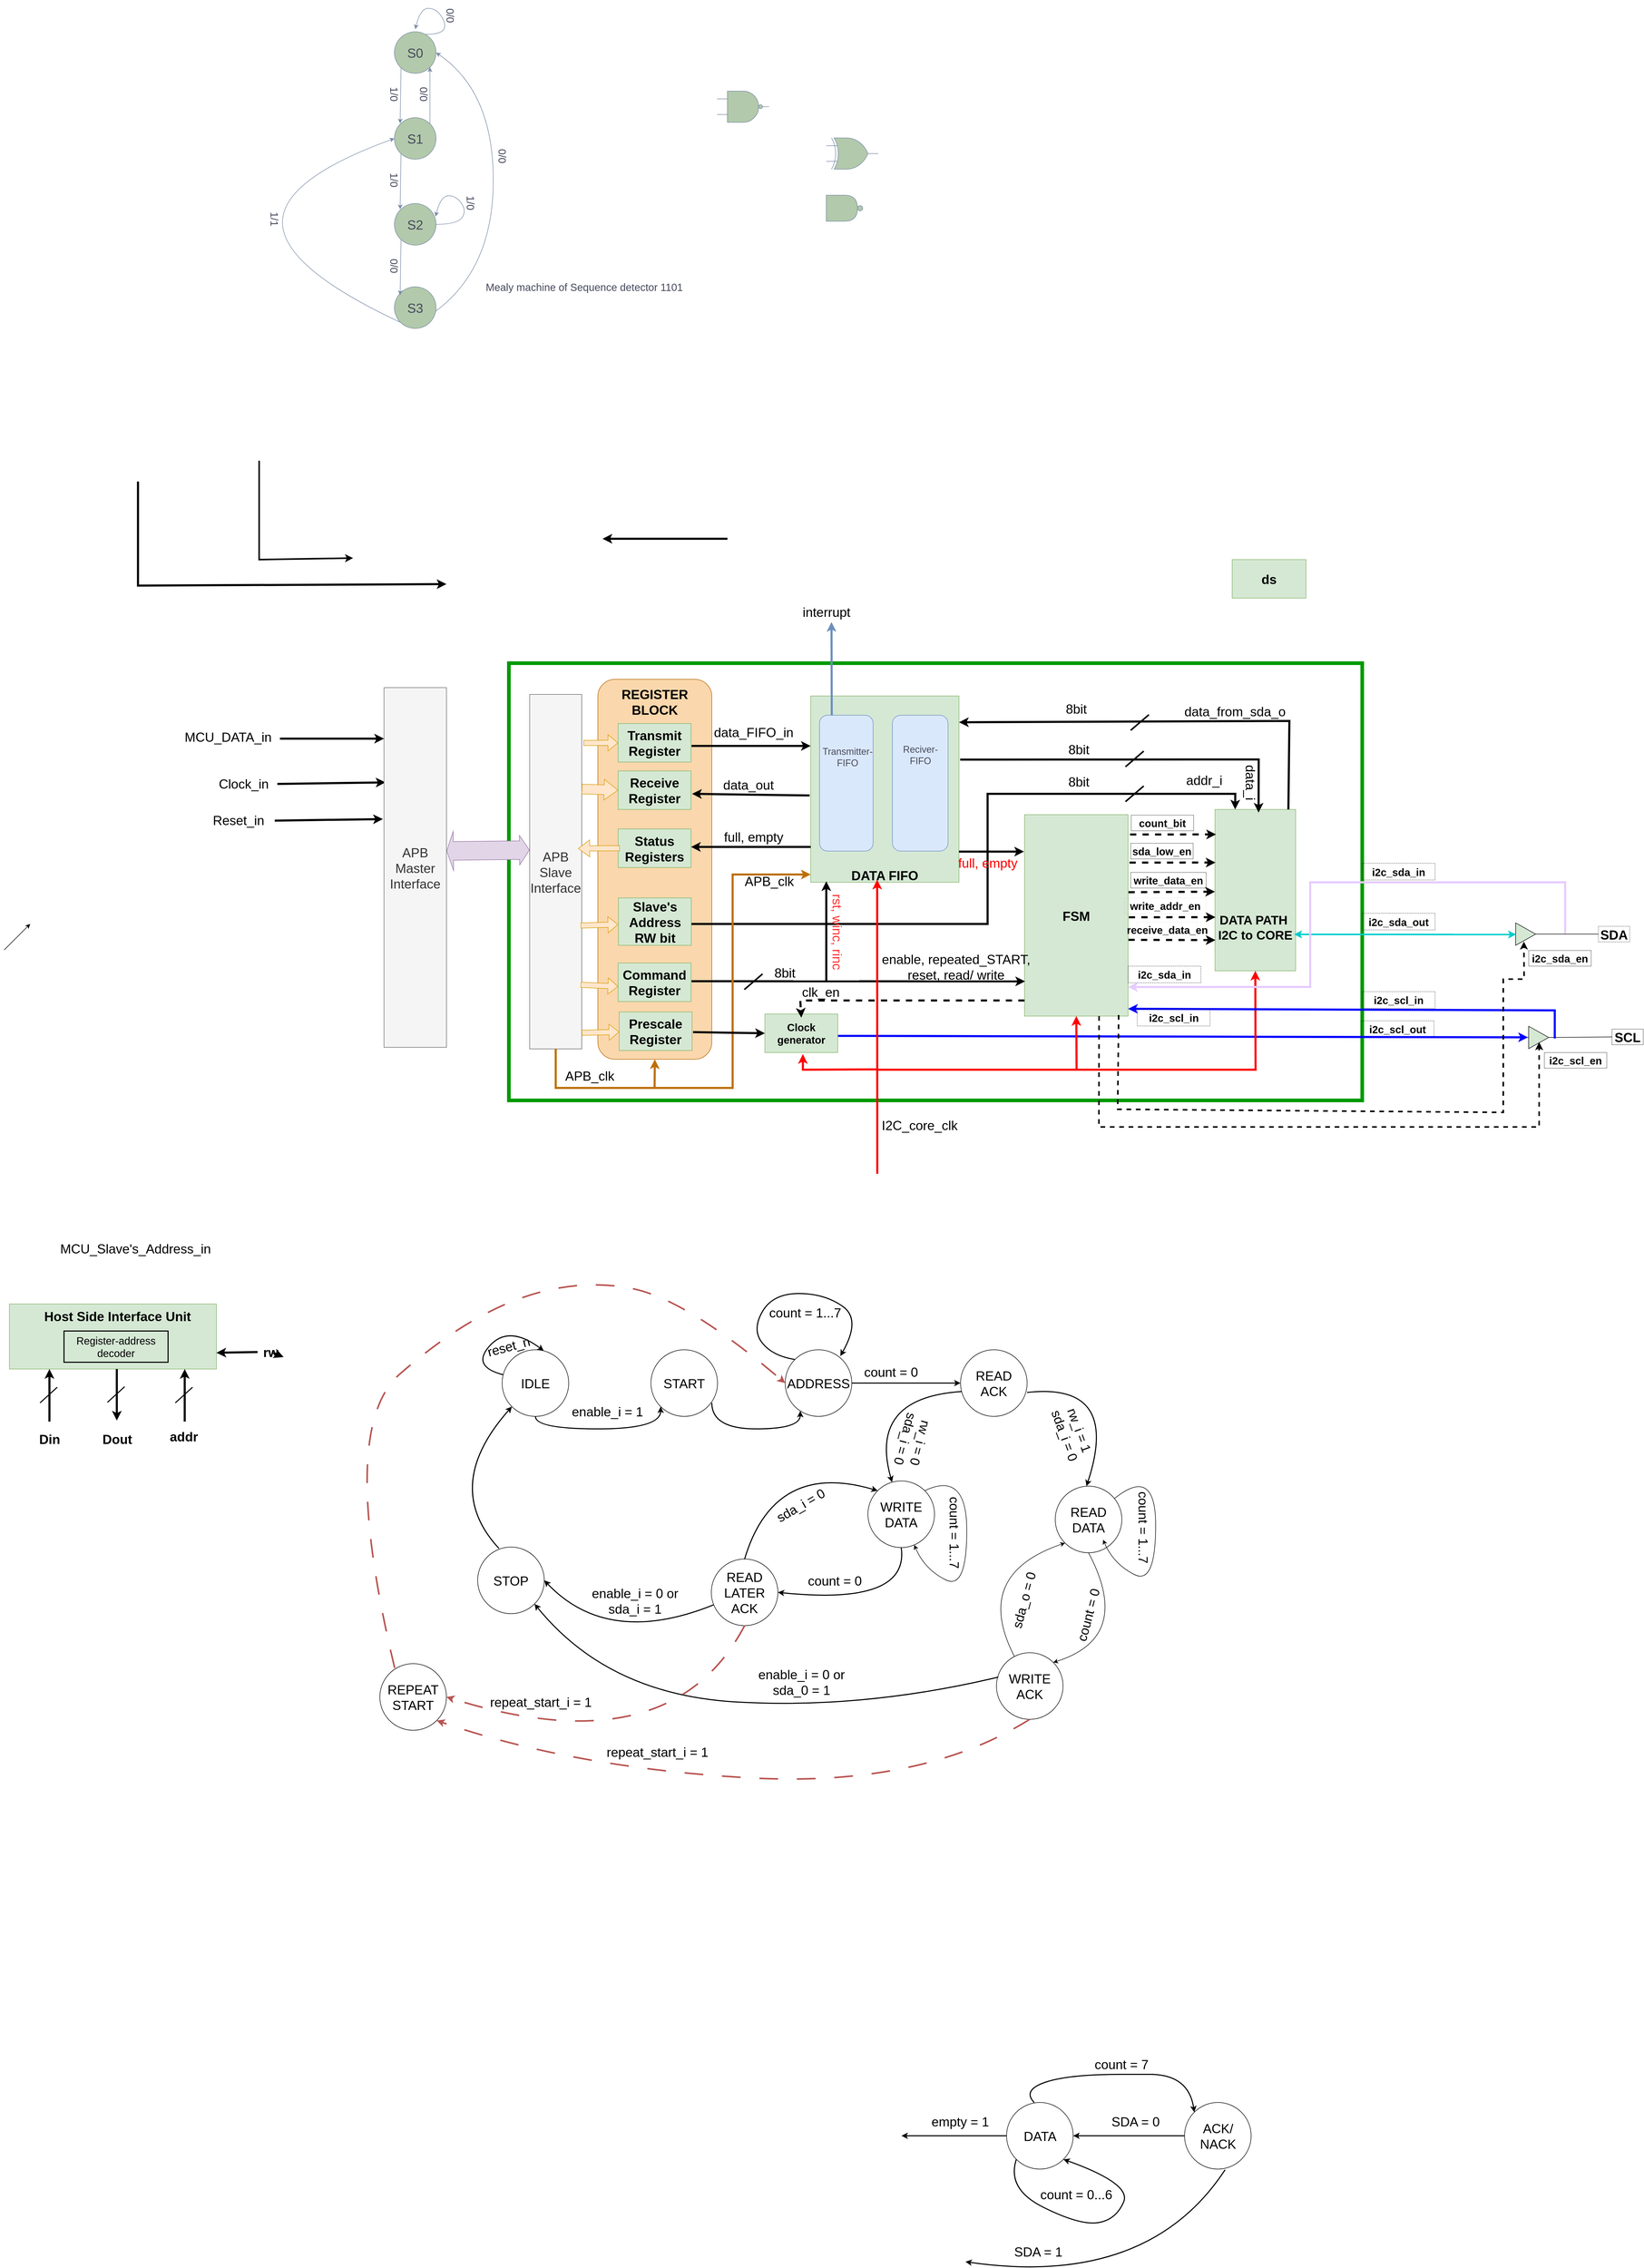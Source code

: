 <mxfile version="22.1.18" type="device">
  <diagram name="Trang-1" id="pc0_SMCpFhRSUeNbsRl_">
    <mxGraphModel dx="4007" dy="4274" grid="1" gridSize="10" guides="1" tooltips="1" connect="1" arrows="1" fold="1" page="1" pageScale="1" pageWidth="2339" pageHeight="3300" math="0" shadow="0">
      <root>
        <mxCell id="0" />
        <mxCell id="1" parent="0" />
        <mxCell id="uphHMgpwfu_c5si8wk-m-4" value="" style="rounded=0;whiteSpace=wrap;html=1;strokeWidth=7;strokeColor=#009900;" parent="1" vertex="1">
          <mxGeometry x="-40" y="1119" width="1640" height="840" as="geometry" />
        </mxCell>
        <mxCell id="j0UZZ1icfNPakO2Ul2Tb-5" value="" style="rounded=1;whiteSpace=wrap;html=1;fillColor=#fad7ac;strokeColor=#b46504;" parent="1" vertex="1">
          <mxGeometry x="131" y="1150" width="219" height="730" as="geometry" />
        </mxCell>
        <mxCell id="uphHMgpwfu_c5si8wk-m-97" value="&lt;font style=&quot;font-size: 24px;&quot;&gt;&lt;br&gt;&lt;br&gt;&lt;br&gt;&lt;br&gt;&lt;br&gt;&lt;b&gt;DATA PATH&amp;nbsp;&lt;br&gt;I2C to CORE&lt;br&gt;&lt;/b&gt;&lt;/font&gt;" style="rounded=0;whiteSpace=wrap;html=1;labelBackgroundColor=none;fillColor=#d5e8d4;strokeColor=#82b366;" parent="1" vertex="1">
          <mxGeometry x="1317" y="1400" width="155" height="310" as="geometry" />
        </mxCell>
        <mxCell id="bBZ-wAXzRBOv0_ZfPute-43" value="" style="rounded=0;whiteSpace=wrap;html=1;" parent="1" vertex="1">
          <mxGeometry x="-883" y="2366" width="180" height="80" as="geometry" />
        </mxCell>
        <mxCell id="bBZ-wAXzRBOv0_ZfPute-6" value="&lt;font style=&quot;font-size: 25px;&quot;&gt;&lt;br&gt;&lt;br&gt;&lt;br&gt;&lt;br&gt;&lt;br&gt;&lt;br&gt;&lt;br&gt;&lt;br&gt;&lt;br&gt;&lt;br&gt;&lt;br&gt;&lt;b&gt;DATA FIFO&lt;/b&gt;&lt;/font&gt;" style="rounded=0;whiteSpace=wrap;html=1;labelBackgroundColor=none;fillColor=#d5e8d4;strokeColor=#82b366;" parent="1" vertex="1">
          <mxGeometry x="540" y="1182" width="285" height="358" as="geometry" />
        </mxCell>
        <mxCell id="Rr5YWh4DMf4vkRN0JD29-5" value="" style="shape=delay;whiteSpace=wrap;html=1;labelBackgroundColor=none;fillColor=#B2C9AB;strokeColor=#788AA3;fontColor=#46495D;" parent="1" vertex="1">
          <mxGeometry x="570" y="220" width="60" height="50" as="geometry" />
        </mxCell>
        <mxCell id="Rr5YWh4DMf4vkRN0JD29-6" value="" style="ellipse;whiteSpace=wrap;html=1;aspect=fixed;labelBackgroundColor=none;fillColor=#B2C9AB;strokeColor=#788AA3;fontColor=#46495D;" parent="1" vertex="1">
          <mxGeometry x="630" y="240" width="10" height="10" as="geometry" />
        </mxCell>
        <mxCell id="Rr5YWh4DMf4vkRN0JD29-7" value="" style="verticalLabelPosition=bottom;shadow=0;dashed=0;align=center;html=1;verticalAlign=top;shape=mxgraph.electrical.logic_gates.logic_gate;operation=xor;labelBackgroundColor=none;fillColor=#B2C9AB;strokeColor=#788AA3;fontColor=#46495D;" parent="1" vertex="1">
          <mxGeometry x="570" y="110" width="100" height="60" as="geometry" />
        </mxCell>
        <mxCell id="YVQRLz4pznDJOpVKvqPq-1" value="" style="ellipse;whiteSpace=wrap;html=1;aspect=fixed;labelBackgroundColor=none;fillColor=#B2C9AB;strokeColor=#788AA3;fontColor=#46495D;" parent="1" vertex="1">
          <mxGeometry x="-260" y="-94" width="80" height="80" as="geometry" />
        </mxCell>
        <mxCell id="YVQRLz4pznDJOpVKvqPq-2" value="&lt;font style=&quot;font-size: 25px;&quot;&gt;S0&lt;/font&gt;" style="text;html=1;strokeColor=none;fillColor=none;align=center;verticalAlign=middle;whiteSpace=wrap;rounded=0;labelBackgroundColor=none;fontColor=#46495D;" parent="1" vertex="1">
          <mxGeometry x="-250" y="-69" width="60" height="30" as="geometry" />
        </mxCell>
        <mxCell id="YVQRLz4pznDJOpVKvqPq-3" value="" style="ellipse;whiteSpace=wrap;html=1;aspect=fixed;labelBackgroundColor=none;fillColor=#B2C9AB;strokeColor=#788AA3;fontColor=#46495D;" parent="1" vertex="1">
          <mxGeometry x="-260" y="71" width="80" height="80" as="geometry" />
        </mxCell>
        <mxCell id="YVQRLz4pznDJOpVKvqPq-4" value="&lt;span style=&quot;font-size: 25px;&quot;&gt;S1&lt;/span&gt;" style="text;html=1;strokeColor=none;fillColor=none;align=center;verticalAlign=middle;whiteSpace=wrap;rounded=0;labelBackgroundColor=none;fontColor=#46495D;" parent="1" vertex="1">
          <mxGeometry x="-250" y="96" width="60" height="30" as="geometry" />
        </mxCell>
        <mxCell id="YVQRLz4pznDJOpVKvqPq-5" value="" style="ellipse;whiteSpace=wrap;html=1;aspect=fixed;labelBackgroundColor=none;fillColor=#B2C9AB;strokeColor=#788AA3;fontColor=#46495D;" parent="1" vertex="1">
          <mxGeometry x="-260" y="236" width="80" height="80" as="geometry" />
        </mxCell>
        <mxCell id="YVQRLz4pznDJOpVKvqPq-6" value="&lt;font style=&quot;font-size: 25px;&quot;&gt;S2&lt;/font&gt;" style="text;html=1;strokeColor=none;fillColor=none;align=center;verticalAlign=middle;whiteSpace=wrap;rounded=0;labelBackgroundColor=none;fontColor=#46495D;" parent="1" vertex="1">
          <mxGeometry x="-250" y="261" width="60" height="30" as="geometry" />
        </mxCell>
        <mxCell id="YVQRLz4pznDJOpVKvqPq-7" value="" style="ellipse;whiteSpace=wrap;html=1;aspect=fixed;labelBackgroundColor=none;fillColor=#B2C9AB;strokeColor=#788AA3;fontColor=#46495D;" parent="1" vertex="1">
          <mxGeometry x="-260" y="396" width="80" height="80" as="geometry" />
        </mxCell>
        <mxCell id="YVQRLz4pznDJOpVKvqPq-8" value="&lt;font style=&quot;font-size: 25px;&quot;&gt;S3&lt;/font&gt;" style="text;html=1;strokeColor=none;fillColor=none;align=center;verticalAlign=middle;whiteSpace=wrap;rounded=0;labelBackgroundColor=none;fontColor=#46495D;" parent="1" vertex="1">
          <mxGeometry x="-250" y="421" width="60" height="30" as="geometry" />
        </mxCell>
        <mxCell id="YVQRLz4pznDJOpVKvqPq-9" value="" style="endArrow=classic;html=1;rounded=0;exitX=0;exitY=1;exitDx=0;exitDy=0;labelBackgroundColor=none;strokeColor=#788AA3;fontColor=default;" parent="1" edge="1">
          <mxGeometry width="50" height="50" relative="1" as="geometry">
            <mxPoint x="-247.284" y="-24.716" as="sourcePoint" />
            <mxPoint x="-249" y="82" as="targetPoint" />
          </mxGeometry>
        </mxCell>
        <mxCell id="YVQRLz4pznDJOpVKvqPq-10" value="&lt;font style=&quot;font-size: 20px;&quot;&gt;1/0&lt;/font&gt;" style="text;html=1;strokeColor=none;fillColor=none;align=center;verticalAlign=middle;whiteSpace=wrap;rounded=0;rotation=90;labelBackgroundColor=none;fontColor=#46495D;" parent="1" vertex="1">
          <mxGeometry x="-290" y="11" width="60" height="30" as="geometry" />
        </mxCell>
        <mxCell id="YVQRLz4pznDJOpVKvqPq-12" value="" style="verticalLabelPosition=bottom;shadow=0;dashed=0;align=center;html=1;verticalAlign=top;shape=mxgraph.electrical.logic_gates.logic_gate;operation=and;negating=1;negSize=0.15;labelBackgroundColor=none;fillColor=#B2C9AB;strokeColor=#788AA3;fontColor=#46495D;" parent="1" vertex="1">
          <mxGeometry x="360" y="20" width="100" height="60" as="geometry" />
        </mxCell>
        <mxCell id="YVQRLz4pznDJOpVKvqPq-13" value="" style="curved=1;endArrow=classic;html=1;rounded=0;labelBackgroundColor=none;strokeColor=#788AA3;fontColor=default;" parent="1" edge="1">
          <mxGeometry width="50" height="50" relative="1" as="geometry">
            <mxPoint x="-200" y="-89" as="sourcePoint" />
            <mxPoint x="-220" y="-99" as="targetPoint" />
            <Array as="points">
              <mxPoint x="-170" y="-89" />
              <mxPoint x="-160" y="-109" />
              <mxPoint x="-180" y="-139" />
              <mxPoint x="-210" y="-139" />
            </Array>
          </mxGeometry>
        </mxCell>
        <mxCell id="YVQRLz4pznDJOpVKvqPq-14" value="&lt;font style=&quot;font-size: 20px;&quot;&gt;0/0&lt;/font&gt;" style="text;html=1;strokeColor=none;fillColor=none;align=center;verticalAlign=middle;whiteSpace=wrap;rounded=0;rotation=90;labelBackgroundColor=none;fontColor=#46495D;" parent="1" vertex="1">
          <mxGeometry x="-182" y="-140" width="60" height="30" as="geometry" />
        </mxCell>
        <mxCell id="YVQRLz4pznDJOpVKvqPq-15" value="" style="endArrow=classic;html=1;rounded=0;curved=1;entryX=1;entryY=1;entryDx=0;entryDy=0;exitX=1;exitY=0;exitDx=0;exitDy=0;labelBackgroundColor=none;strokeColor=#788AA3;fontColor=default;" parent="1" source="YVQRLz4pznDJOpVKvqPq-3" target="YVQRLz4pznDJOpVKvqPq-1" edge="1">
          <mxGeometry width="50" height="50" relative="1" as="geometry">
            <mxPoint x="40" y="61" as="sourcePoint" />
            <mxPoint x="-192" y="82" as="targetPoint" />
          </mxGeometry>
        </mxCell>
        <mxCell id="YVQRLz4pznDJOpVKvqPq-16" value="&lt;font style=&quot;font-size: 20px;&quot;&gt;0/0&lt;/font&gt;" style="text;html=1;strokeColor=none;fillColor=none;align=center;verticalAlign=middle;whiteSpace=wrap;rounded=0;rotation=90;labelBackgroundColor=none;fontColor=#46495D;" parent="1" vertex="1">
          <mxGeometry x="-233" y="11" width="60" height="30" as="geometry" />
        </mxCell>
        <mxCell id="YVQRLz4pznDJOpVKvqPq-17" value="" style="endArrow=classic;html=1;rounded=0;exitX=0;exitY=1;exitDx=0;exitDy=0;labelBackgroundColor=none;strokeColor=#788AA3;fontColor=default;" parent="1" edge="1">
          <mxGeometry width="50" height="50" relative="1" as="geometry">
            <mxPoint x="-247.284" y="140.284" as="sourcePoint" />
            <mxPoint x="-249" y="247" as="targetPoint" />
          </mxGeometry>
        </mxCell>
        <mxCell id="YVQRLz4pznDJOpVKvqPq-18" value="&lt;font style=&quot;font-size: 20px;&quot;&gt;1/0&lt;/font&gt;" style="text;html=1;strokeColor=none;fillColor=none;align=center;verticalAlign=middle;whiteSpace=wrap;rounded=0;rotation=90;labelBackgroundColor=none;fontColor=#46495D;" parent="1" vertex="1">
          <mxGeometry x="-290" y="176" width="60" height="30" as="geometry" />
        </mxCell>
        <mxCell id="YVQRLz4pznDJOpVKvqPq-19" value="" style="endArrow=classic;html=1;rounded=0;exitX=0;exitY=1;exitDx=0;exitDy=0;labelBackgroundColor=none;strokeColor=#788AA3;fontColor=default;" parent="1" edge="1">
          <mxGeometry width="50" height="50" relative="1" as="geometry">
            <mxPoint x="-247.284" y="305.284" as="sourcePoint" />
            <mxPoint x="-249" y="412" as="targetPoint" />
          </mxGeometry>
        </mxCell>
        <mxCell id="YVQRLz4pznDJOpVKvqPq-20" value="&lt;font style=&quot;font-size: 20px;&quot;&gt;0/0&lt;/font&gt;" style="text;html=1;strokeColor=none;fillColor=none;align=center;verticalAlign=middle;whiteSpace=wrap;rounded=0;rotation=90;labelBackgroundColor=none;fontColor=#46495D;" parent="1" vertex="1">
          <mxGeometry x="-290" y="341" width="60" height="30" as="geometry" />
        </mxCell>
        <mxCell id="YVQRLz4pznDJOpVKvqPq-21" value="" style="curved=1;endArrow=classic;html=1;rounded=0;exitX=1;exitY=0.5;exitDx=0;exitDy=0;labelBackgroundColor=none;strokeColor=#788AA3;fontColor=default;" parent="1" source="YVQRLz4pznDJOpVKvqPq-5" edge="1">
          <mxGeometry width="50" height="50" relative="1" as="geometry">
            <mxPoint x="-161" y="271" as="sourcePoint" />
            <mxPoint x="-181" y="261" as="targetPoint" />
            <Array as="points">
              <mxPoint x="-140" y="276" />
              <mxPoint x="-121" y="251" />
              <mxPoint x="-141" y="221" />
              <mxPoint x="-171" y="221" />
            </Array>
          </mxGeometry>
        </mxCell>
        <mxCell id="YVQRLz4pznDJOpVKvqPq-22" value="&lt;font style=&quot;font-size: 20px;&quot;&gt;1/0&lt;/font&gt;" style="text;html=1;strokeColor=none;fillColor=none;align=center;verticalAlign=middle;whiteSpace=wrap;rounded=0;rotation=90;labelBackgroundColor=none;fontColor=#46495D;" parent="1" vertex="1">
          <mxGeometry x="-143" y="220" width="60" height="30" as="geometry" />
        </mxCell>
        <mxCell id="YVQRLz4pznDJOpVKvqPq-23" value="" style="curved=1;endArrow=classic;html=1;rounded=0;exitX=0;exitY=1;exitDx=0;exitDy=0;entryX=0;entryY=0.5;entryDx=0;entryDy=0;labelBackgroundColor=none;strokeColor=#788AA3;fontColor=default;" parent="1" source="YVQRLz4pznDJOpVKvqPq-7" target="YVQRLz4pznDJOpVKvqPq-3" edge="1">
          <mxGeometry width="50" height="50" relative="1" as="geometry">
            <mxPoint x="-60" y="211" as="sourcePoint" />
            <mxPoint x="-420" y="91" as="targetPoint" />
            <Array as="points">
              <mxPoint x="-470" y="361" />
              <mxPoint x="-480" y="191" />
            </Array>
          </mxGeometry>
        </mxCell>
        <mxCell id="YVQRLz4pznDJOpVKvqPq-24" value="&lt;font style=&quot;font-size: 20px;&quot;&gt;1/1&lt;/font&gt;" style="text;html=1;strokeColor=none;fillColor=none;align=center;verticalAlign=middle;whiteSpace=wrap;rounded=0;rotation=90;labelBackgroundColor=none;fontColor=#46495D;" parent="1" vertex="1">
          <mxGeometry x="-520" y="251" width="60" height="30" as="geometry" />
        </mxCell>
        <mxCell id="YVQRLz4pznDJOpVKvqPq-25" value="" style="curved=1;endArrow=classic;html=1;rounded=0;exitX=0.988;exitY=0.588;exitDx=0;exitDy=0;entryX=1;entryY=0.5;entryDx=0;entryDy=0;exitPerimeter=0;labelBackgroundColor=none;strokeColor=#788AA3;fontColor=default;" parent="1" source="YVQRLz4pznDJOpVKvqPq-7" target="YVQRLz4pznDJOpVKvqPq-1" edge="1">
          <mxGeometry width="50" height="50" relative="1" as="geometry">
            <mxPoint x="-128" y="474" as="sourcePoint" />
            <mxPoint x="-140" y="121" as="targetPoint" />
            <Array as="points">
              <mxPoint x="-70" y="361" />
              <mxPoint x="-70" y="21" />
            </Array>
          </mxGeometry>
        </mxCell>
        <mxCell id="YVQRLz4pznDJOpVKvqPq-27" value="&lt;font style=&quot;font-size: 20px;&quot;&gt;0/0&lt;/font&gt;" style="text;html=1;strokeColor=none;fillColor=none;align=center;verticalAlign=middle;whiteSpace=wrap;rounded=0;rotation=90;labelBackgroundColor=none;fontColor=#46495D;" parent="1" vertex="1">
          <mxGeometry x="-82" y="130" width="60" height="30" as="geometry" />
        </mxCell>
        <mxCell id="YVQRLz4pznDJOpVKvqPq-29" value="&lt;span style=&quot;font-size: 20px;&quot;&gt;Mealy machine of Sequence detector 1101&lt;/span&gt;" style="text;html=1;strokeColor=none;fillColor=none;align=center;verticalAlign=middle;whiteSpace=wrap;rounded=0;rotation=0;labelBackgroundColor=none;fontColor=#46495D;" parent="1" vertex="1">
          <mxGeometry x="-120" y="381" width="450" height="30" as="geometry" />
        </mxCell>
        <mxCell id="bBZ-wAXzRBOv0_ZfPute-4" value="" style="rounded=1;whiteSpace=wrap;html=1;direction=south;labelBackgroundColor=none;fillColor=#dae8fc;strokeColor=#6c8ebf;" parent="1" vertex="1">
          <mxGeometry x="557" y="1219" width="103" height="261" as="geometry" />
        </mxCell>
        <mxCell id="bBZ-wAXzRBOv0_ZfPute-5" value="" style="rounded=1;whiteSpace=wrap;html=1;direction=south;labelBackgroundColor=none;fillColor=#dae8fc;strokeColor=#6c8ebf;" parent="1" vertex="1">
          <mxGeometry x="697" y="1219" width="107" height="261" as="geometry" />
        </mxCell>
        <mxCell id="bBZ-wAXzRBOv0_ZfPute-7" value="&lt;font style=&quot;font-size: 18px;&quot;&gt;Transmitter-FIFO&lt;/font&gt;" style="text;html=1;strokeColor=none;fillColor=none;align=center;verticalAlign=middle;whiteSpace=wrap;rounded=0;labelBackgroundColor=none;fontColor=#46495D;" parent="1" vertex="1">
          <mxGeometry x="558" y="1264" width="106" height="72" as="geometry" />
        </mxCell>
        <mxCell id="bBZ-wAXzRBOv0_ZfPute-8" value="&lt;font style=&quot;font-size: 18px;&quot;&gt;Reciver-FIFO&lt;/font&gt;" style="text;html=1;strokeColor=none;fillColor=none;align=center;verticalAlign=middle;whiteSpace=wrap;rounded=0;labelBackgroundColor=none;fontColor=#46495D;" parent="1" vertex="1">
          <mxGeometry x="698" y="1260" width="106" height="72" as="geometry" />
        </mxCell>
        <mxCell id="bBZ-wAXzRBOv0_ZfPute-10" value="&lt;font style=&quot;font-size: 25px;&quot;&gt;&lt;b&gt;FSM&lt;/b&gt;&lt;/font&gt;" style="rounded=0;whiteSpace=wrap;html=1;labelBackgroundColor=none;fillColor=#d5e8d4;strokeColor=#82b366;" parent="1" vertex="1">
          <mxGeometry x="951" y="1410" width="199" height="387" as="geometry" />
        </mxCell>
        <mxCell id="bBZ-wAXzRBOv0_ZfPute-11" value="" style="rounded=0;whiteSpace=wrap;html=1;labelBackgroundColor=none;fillColor=#d5e8d4;strokeColor=#82b366;" parent="1" vertex="1">
          <mxGeometry x="-1000" y="2350" width="398" height="125" as="geometry" />
        </mxCell>
        <mxCell id="bBZ-wAXzRBOv0_ZfPute-15" value="" style="verticalLabelPosition=bottom;shadow=0;dashed=0;align=center;html=1;verticalAlign=top;shape=mxgraph.electrical.logic_gates.buffer2;fillColor=#d5e8d4;strokeColor=#000000;" parent="1" vertex="1">
          <mxGeometry x="1882" y="1618" width="64" height="43" as="geometry" />
        </mxCell>
        <mxCell id="bBZ-wAXzRBOv0_ZfPute-23" value="" style="verticalLabelPosition=bottom;shadow=0;dashed=0;align=center;html=1;verticalAlign=top;shape=mxgraph.electrical.logic_gates.buffer2;fillColor=#d5e8d4;strokeColor=#000000;" parent="1" vertex="1">
          <mxGeometry x="1907" y="1816.5" width="64" height="43" as="geometry" />
        </mxCell>
        <mxCell id="bBZ-wAXzRBOv0_ZfPute-33" value="&lt;font style=&quot;font-size: 25px;&quot;&gt;&lt;b&gt;SDA&lt;/b&gt;&lt;/font&gt;" style="text;html=1;strokeColor=#000000;fillColor=none;align=center;verticalAlign=middle;whiteSpace=wrap;rounded=0;dashed=1;dashPattern=1 2;" parent="1" vertex="1">
          <mxGeometry x="2054" y="1624.5" width="60" height="30" as="geometry" />
        </mxCell>
        <mxCell id="bBZ-wAXzRBOv0_ZfPute-34" value="&lt;font style=&quot;font-size: 25px;&quot;&gt;&lt;b&gt;SCL&lt;/b&gt;&lt;/font&gt;" style="text;html=1;strokeColor=#000000;fillColor=none;align=center;verticalAlign=middle;whiteSpace=wrap;rounded=0;dashed=1;dashPattern=1 1;" parent="1" vertex="1">
          <mxGeometry x="2080" y="1822" width="60" height="30" as="geometry" />
        </mxCell>
        <mxCell id="bBZ-wAXzRBOv0_ZfPute-42" value="&lt;font style=&quot;font-size: 20px;&quot;&gt;Register-address decoder&lt;/font&gt;" style="text;html=1;strokeColor=default;fillColor=none;align=center;verticalAlign=middle;whiteSpace=wrap;rounded=0;strokeWidth=2;" parent="1" vertex="1">
          <mxGeometry x="-895" y="2402" width="200" height="60" as="geometry" />
        </mxCell>
        <mxCell id="bBZ-wAXzRBOv0_ZfPute-44" value="&lt;font style=&quot;font-size: 25px;&quot;&gt;&lt;b&gt;Host Side Interface Unit&lt;/b&gt;&lt;/font&gt;" style="text;html=1;strokeColor=none;fillColor=none;align=center;verticalAlign=middle;whiteSpace=wrap;rounded=0;" parent="1" vertex="1">
          <mxGeometry x="-941" y="2358" width="298" height="30" as="geometry" />
        </mxCell>
        <mxCell id="bBZ-wAXzRBOv0_ZfPute-45" value="" style="endArrow=classic;html=1;rounded=0;strokeWidth=4;" parent="1" edge="1">
          <mxGeometry width="50" height="50" relative="1" as="geometry">
            <mxPoint x="-923" y="2576" as="sourcePoint" />
            <mxPoint x="-923" y="2475" as="targetPoint" />
          </mxGeometry>
        </mxCell>
        <mxCell id="bBZ-wAXzRBOv0_ZfPute-46" value="" style="endArrow=none;html=1;rounded=0;strokeWidth=2;" parent="1" edge="1">
          <mxGeometry width="50" height="50" relative="1" as="geometry">
            <mxPoint x="-941" y="2540" as="sourcePoint" />
            <mxPoint x="-908" y="2510" as="targetPoint" />
          </mxGeometry>
        </mxCell>
        <mxCell id="bBZ-wAXzRBOv0_ZfPute-47" value="" style="endArrow=classic;html=1;rounded=0;strokeWidth=4;" parent="1" edge="1">
          <mxGeometry width="50" height="50" relative="1" as="geometry">
            <mxPoint x="-663" y="2576" as="sourcePoint" />
            <mxPoint x="-663" y="2475" as="targetPoint" />
          </mxGeometry>
        </mxCell>
        <mxCell id="bBZ-wAXzRBOv0_ZfPute-48" value="" style="endArrow=none;html=1;rounded=0;strokeWidth=2;" parent="1" edge="1">
          <mxGeometry width="50" height="50" relative="1" as="geometry">
            <mxPoint x="-681" y="2540" as="sourcePoint" />
            <mxPoint x="-648" y="2510" as="targetPoint" />
          </mxGeometry>
        </mxCell>
        <mxCell id="bBZ-wAXzRBOv0_ZfPute-49" value="" style="endArrow=classic;html=1;rounded=0;strokeWidth=4;movable=1;resizable=1;rotatable=1;deletable=1;editable=1;locked=0;connectable=1;" parent="1" edge="1">
          <mxGeometry width="50" height="50" relative="1" as="geometry">
            <mxPoint x="-793.5" y="2475" as="sourcePoint" />
            <mxPoint x="-793.5" y="2574" as="targetPoint" />
          </mxGeometry>
        </mxCell>
        <mxCell id="bBZ-wAXzRBOv0_ZfPute-50" value="" style="endArrow=none;html=1;rounded=0;strokeWidth=2;movable=1;resizable=1;rotatable=1;deletable=1;editable=1;locked=0;connectable=1;" parent="1" edge="1">
          <mxGeometry width="50" height="50" relative="1" as="geometry">
            <mxPoint x="-811.5" y="2539" as="sourcePoint" />
            <mxPoint x="-778.5" y="2509" as="targetPoint" />
          </mxGeometry>
        </mxCell>
        <mxCell id="bBZ-wAXzRBOv0_ZfPute-52" value="" style="endArrow=classic;html=1;rounded=0;strokeWidth=4;entryX=1;entryY=0.75;entryDx=0;entryDy=0;" parent="1" source="bBZ-wAXzRBOv0_ZfPute-54" target="bBZ-wAXzRBOv0_ZfPute-11" edge="1">
          <mxGeometry width="50" height="50" relative="1" as="geometry">
            <mxPoint x="-493" y="2444" as="sourcePoint" />
            <mxPoint x="-547.5" y="2449" as="targetPoint" />
          </mxGeometry>
        </mxCell>
        <mxCell id="uphHMgpwfu_c5si8wk-m-1" value="" style="endArrow=classic;html=1;rounded=0;" parent="1" edge="1">
          <mxGeometry width="50" height="50" relative="1" as="geometry">
            <mxPoint x="-1010" y="1670" as="sourcePoint" />
            <mxPoint x="-960" y="1620" as="targetPoint" />
          </mxGeometry>
        </mxCell>
        <mxCell id="uphHMgpwfu_c5si8wk-m-2" value="&lt;b&gt;&lt;font style=&quot;font-size: 25px;&quot;&gt;Din&lt;/font&gt;&lt;/b&gt;" style="text;html=1;align=center;verticalAlign=middle;resizable=0;points=[];autosize=1;strokeColor=none;fillColor=none;" parent="1" vertex="1">
          <mxGeometry x="-953" y="2589" width="60" height="40" as="geometry" />
        </mxCell>
        <mxCell id="uphHMgpwfu_c5si8wk-m-5" value="&lt;b&gt;&lt;font style=&quot;font-size: 25px;&quot;&gt;Dout&lt;/font&gt;&lt;/b&gt;" style="text;html=1;align=center;verticalAlign=middle;resizable=0;points=[];autosize=1;strokeColor=none;fillColor=none;" parent="1" vertex="1">
          <mxGeometry x="-833" y="2589" width="80" height="40" as="geometry" />
        </mxCell>
        <mxCell id="uphHMgpwfu_c5si8wk-m-6" value="&lt;b&gt;&lt;font style=&quot;font-size: 25px;&quot;&gt;addr&lt;/font&gt;&lt;/b&gt;" style="text;html=1;align=center;verticalAlign=middle;resizable=0;points=[];autosize=1;strokeColor=none;fillColor=none;" parent="1" vertex="1">
          <mxGeometry x="-705" y="2584" width="80" height="40" as="geometry" />
        </mxCell>
        <mxCell id="uphHMgpwfu_c5si8wk-m-9" value="&lt;font size=&quot;1&quot; style=&quot;&quot;&gt;&lt;b style=&quot;font-size: 20px;&quot;&gt;i2c_sda_out&lt;/b&gt;&lt;/font&gt;" style="text;html=1;strokeColor=#000000;fillColor=none;align=center;verticalAlign=middle;whiteSpace=wrap;rounded=0;dashed=1;dashPattern=1 2;" parent="1" vertex="1">
          <mxGeometry x="1600" y="1599.5" width="140" height="32" as="geometry" />
        </mxCell>
        <mxCell id="uphHMgpwfu_c5si8wk-m-10" value="&lt;font size=&quot;1&quot; style=&quot;&quot;&gt;&lt;b style=&quot;font-size: 20px;&quot;&gt;i2c_scl_out&lt;/b&gt;&lt;/font&gt;" style="text;html=1;strokeColor=#000000;fillColor=none;align=center;verticalAlign=middle;whiteSpace=wrap;rounded=0;dashed=1;dashPattern=1 2;" parent="1" vertex="1">
          <mxGeometry x="1598" y="1806" width="140" height="32" as="geometry" />
        </mxCell>
        <mxCell id="uphHMgpwfu_c5si8wk-m-12" value="" style="endArrow=classic;startArrow=classic;html=1;rounded=0;strokeWidth=3;strokeColor=#00CCCC;entryX=0.214;entryY=0.518;entryDx=0;entryDy=0;entryPerimeter=0;" parent="1" target="bBZ-wAXzRBOv0_ZfPute-15" edge="1">
          <mxGeometry width="50" height="50" relative="1" as="geometry">
            <mxPoint x="1469" y="1640" as="sourcePoint" />
            <mxPoint x="1809" y="1643" as="targetPoint" />
            <Array as="points" />
          </mxGeometry>
        </mxCell>
        <mxCell id="uphHMgpwfu_c5si8wk-m-14" value="&lt;font size=&quot;1&quot; style=&quot;&quot;&gt;&lt;b style=&quot;font-size: 20px;&quot;&gt;receive_data_en&lt;/b&gt;&lt;/font&gt;" style="text;html=1;strokeColor=#000000;fillColor=none;align=center;verticalAlign=middle;whiteSpace=wrap;rounded=0;dashed=1;dashPattern=1 1;strokeWidth=0;" parent="1" vertex="1">
          <mxGeometry x="1167.5" y="1616" width="115" height="30" as="geometry" />
        </mxCell>
        <mxCell id="uphHMgpwfu_c5si8wk-m-15" value="&lt;font size=&quot;1&quot; style=&quot;&quot;&gt;&lt;b style=&quot;font-size: 20px;&quot;&gt;write_data_en&lt;/b&gt;&lt;/font&gt;" style="text;html=1;strokeColor=#000000;fillColor=none;align=center;verticalAlign=middle;whiteSpace=wrap;rounded=0;dashed=1;dashPattern=1 1;" parent="1" vertex="1">
          <mxGeometry x="1155" y="1521" width="145" height="30" as="geometry" />
        </mxCell>
        <mxCell id="uphHMgpwfu_c5si8wk-m-18" value="" style="endArrow=classic;html=1;rounded=0;strokeWidth=4;" parent="1" edge="1">
          <mxGeometry width="50" height="50" relative="1" as="geometry">
            <mxPoint x="-480" y="1264" as="sourcePoint" />
            <mxPoint x="-280" y="1264" as="targetPoint" />
          </mxGeometry>
        </mxCell>
        <mxCell id="uphHMgpwfu_c5si8wk-m-25" value="&lt;font style=&quot;font-size: 25px;&quot;&gt;MCU_Slave&#39;s_Address_in&lt;/font&gt;" style="text;html=1;align=center;verticalAlign=middle;resizable=0;points=[];autosize=1;strokeColor=none;fillColor=none;" parent="1" vertex="1">
          <mxGeometry x="-913" y="2223" width="310" height="40" as="geometry" />
        </mxCell>
        <mxCell id="uphHMgpwfu_c5si8wk-m-26" value="&lt;font style=&quot;font-size: 25px;&quot;&gt;Clock_in&lt;/font&gt;" style="text;html=1;align=center;verticalAlign=middle;resizable=0;points=[];autosize=1;strokeColor=none;fillColor=none;" parent="1" vertex="1">
          <mxGeometry x="-610" y="1329.5" width="120" height="40" as="geometry" />
        </mxCell>
        <mxCell id="uphHMgpwfu_c5si8wk-m-27" value="" style="endArrow=classic;html=1;rounded=0;strokeWidth=4;entryX=0.006;entryY=0.891;entryDx=0;entryDy=0;entryPerimeter=0;" parent="1" edge="1">
          <mxGeometry width="50" height="50" relative="1" as="geometry">
            <mxPoint x="-485" y="1350.94" as="sourcePoint" />
            <mxPoint x="-277.206" y="1348.051" as="targetPoint" />
          </mxGeometry>
        </mxCell>
        <mxCell id="uphHMgpwfu_c5si8wk-m-28" value="&lt;font style=&quot;font-size: 25px;&quot;&gt;Reset_in&lt;/font&gt;" style="text;html=1;align=center;verticalAlign=middle;resizable=0;points=[];autosize=1;strokeColor=none;fillColor=none;" parent="1" vertex="1">
          <mxGeometry x="-620" y="1400" width="120" height="40" as="geometry" />
        </mxCell>
        <mxCell id="uphHMgpwfu_c5si8wk-m-29" value="" style="endArrow=classic;html=1;rounded=0;strokeWidth=4;entryX=0.006;entryY=0.891;entryDx=0;entryDy=0;entryPerimeter=0;" parent="1" edge="1">
          <mxGeometry width="50" height="50" relative="1" as="geometry">
            <mxPoint x="-490" y="1421.44" as="sourcePoint" />
            <mxPoint x="-282.206" y="1418.551" as="targetPoint" />
          </mxGeometry>
        </mxCell>
        <mxCell id="uphHMgpwfu_c5si8wk-m-30" value="" style="endArrow=classic;html=1;rounded=0;strokeWidth=4;exitX=0;exitY=0.75;exitDx=0;exitDy=0;fillColor=#dae8fc;strokeColor=#6c8ebf;" parent="1" edge="1">
          <mxGeometry width="50" height="50" relative="1" as="geometry">
            <mxPoint x="580.5" y="1219" as="sourcePoint" />
            <mxPoint x="580" y="1040" as="targetPoint" />
          </mxGeometry>
        </mxCell>
        <mxCell id="uphHMgpwfu_c5si8wk-m-31" value="&lt;font style=&quot;font-size: 25px;&quot;&gt;interrupt&lt;/font&gt;" style="text;html=1;align=center;verticalAlign=middle;resizable=0;points=[];autosize=1;strokeColor=none;fillColor=none;" parent="1" vertex="1">
          <mxGeometry x="510" y="1000" width="120" height="40" as="geometry" />
        </mxCell>
        <mxCell id="uphHMgpwfu_c5si8wk-m-36" value="" style="endArrow=classic;html=1;rounded=0;strokeWidth=4;fillColor=#1ba1e2;strokeColor=#0000FF;entryX=0.18;entryY=0.496;entryDx=0;entryDy=0;entryPerimeter=0;" parent="1" target="bBZ-wAXzRBOv0_ZfPute-23" edge="1">
          <mxGeometry width="50" height="50" relative="1" as="geometry">
            <mxPoint x="592" y="1834.944" as="sourcePoint" />
            <mxPoint x="1768" y="1840" as="targetPoint" />
          </mxGeometry>
        </mxCell>
        <mxCell id="uphHMgpwfu_c5si8wk-m-38" value="" style="endArrow=classic;html=1;rounded=0;strokeWidth=4;entryX=0.006;entryY=0.891;entryDx=0;entryDy=0;entryPerimeter=0;" parent="1" edge="1">
          <mxGeometry width="50" height="50" relative="1" as="geometry">
            <mxPoint x="-752.79" y="770" as="sourcePoint" />
            <mxPoint x="-159.996" y="967.111" as="targetPoint" />
            <Array as="points">
              <mxPoint x="-752.79" y="970" />
            </Array>
          </mxGeometry>
        </mxCell>
        <mxCell id="uphHMgpwfu_c5si8wk-m-45" style="edgeStyle=orthogonalEdgeStyle;rounded=0;orthogonalLoop=1;jettySize=auto;html=1;entryX=0;entryY=1;entryDx=0;entryDy=0;strokeWidth=2;curved=1;" parent="1" source="uphHMgpwfu_c5si8wk-m-39" target="uphHMgpwfu_c5si8wk-m-40" edge="1">
          <mxGeometry relative="1" as="geometry">
            <Array as="points">
              <mxPoint x="11" y="2590" />
              <mxPoint x="252" y="2590" />
            </Array>
          </mxGeometry>
        </mxCell>
        <mxCell id="uphHMgpwfu_c5si8wk-m-39" value="&lt;font style=&quot;font-size: 25px;&quot;&gt;IDLE&lt;/font&gt;" style="ellipse;whiteSpace=wrap;html=1;aspect=fixed;" parent="1" vertex="1">
          <mxGeometry x="-53" y="2438" width="128" height="128" as="geometry" />
        </mxCell>
        <mxCell id="uphHMgpwfu_c5si8wk-m-46" style="edgeStyle=orthogonalEdgeStyle;rounded=0;orthogonalLoop=1;jettySize=auto;html=1;strokeWidth=2;curved=1;" parent="1" target="uphHMgpwfu_c5si8wk-m-41" edge="1">
          <mxGeometry relative="1" as="geometry">
            <mxPoint x="350.0" y="2540" as="sourcePoint" />
            <mxPoint x="480.0" y="2540" as="targetPoint" />
            <Array as="points">
              <mxPoint x="350" y="2590" />
              <mxPoint x="520" y="2590" />
            </Array>
          </mxGeometry>
        </mxCell>
        <mxCell id="uphHMgpwfu_c5si8wk-m-40" value="&lt;font style=&quot;font-size: 25px;&quot;&gt;START&lt;/font&gt;" style="ellipse;whiteSpace=wrap;html=1;aspect=fixed;" parent="1" vertex="1">
          <mxGeometry x="233" y="2438" width="128" height="128" as="geometry" />
        </mxCell>
        <mxCell id="uphHMgpwfu_c5si8wk-m-56" style="edgeStyle=orthogonalEdgeStyle;rounded=0;orthogonalLoop=1;jettySize=auto;html=1;entryX=0;entryY=0.5;entryDx=0;entryDy=0;strokeWidth=2;" parent="1" source="uphHMgpwfu_c5si8wk-m-41" target="uphHMgpwfu_c5si8wk-m-42" edge="1">
          <mxGeometry relative="1" as="geometry" />
        </mxCell>
        <mxCell id="uphHMgpwfu_c5si8wk-m-41" value="&lt;span style=&quot;font-size: 25px;&quot;&gt;ADDRESS&lt;/span&gt;" style="ellipse;whiteSpace=wrap;html=1;aspect=fixed;" parent="1" vertex="1">
          <mxGeometry x="491" y="2438" width="128" height="128" as="geometry" />
        </mxCell>
        <mxCell id="uphHMgpwfu_c5si8wk-m-42" value="&lt;font style=&quot;font-size: 25px;&quot;&gt;READ&lt;br&gt;ACK&lt;br&gt;&lt;/font&gt;" style="ellipse;whiteSpace=wrap;html=1;aspect=fixed;" parent="1" vertex="1">
          <mxGeometry x="828" y="2438" width="128" height="128" as="geometry" />
        </mxCell>
        <mxCell id="uphHMgpwfu_c5si8wk-m-43" value="" style="curved=1;endArrow=classic;html=1;rounded=0;entryX=0.625;entryY=0.016;entryDx=0;entryDy=0;entryPerimeter=0;strokeWidth=2;" parent="1" source="uphHMgpwfu_c5si8wk-m-39" target="uphHMgpwfu_c5si8wk-m-39" edge="1">
          <mxGeometry width="50" height="50" relative="1" as="geometry">
            <mxPoint x="-43" y="2420" as="sourcePoint" />
            <mxPoint x="-73" y="2320" as="targetPoint" />
            <Array as="points">
              <mxPoint x="-113" y="2470" />
              <mxPoint x="-40" y="2390" />
            </Array>
          </mxGeometry>
        </mxCell>
        <mxCell id="uphHMgpwfu_c5si8wk-m-44" value="&lt;font style=&quot;font-size: 25px;&quot;&gt;reset_n&lt;/font&gt;" style="text;html=1;align=center;verticalAlign=middle;resizable=0;points=[];autosize=1;strokeColor=none;fillColor=none;rotation=-15;" parent="1" vertex="1">
          <mxGeometry x="-96" y="2411" width="110" height="40" as="geometry" />
        </mxCell>
        <mxCell id="uphHMgpwfu_c5si8wk-m-47" value="" style="curved=1;endArrow=classic;html=1;rounded=0;entryX=0.625;entryY=0.016;entryDx=0;entryDy=0;entryPerimeter=0;strokeWidth=2;exitX=0;exitY=0;exitDx=0;exitDy=0;" parent="1" source="uphHMgpwfu_c5si8wk-m-41" edge="1">
          <mxGeometry width="50" height="50" relative="1" as="geometry">
            <mxPoint x="527" y="2430" as="sourcePoint" />
            <mxPoint x="597" y="2450" as="targetPoint" />
            <Array as="points">
              <mxPoint x="467" y="2450" />
              <mxPoint x="427" y="2400" />
              <mxPoint x="467" y="2330" />
              <mxPoint x="567" y="2330" />
              <mxPoint x="637" y="2380" />
            </Array>
          </mxGeometry>
        </mxCell>
        <mxCell id="uphHMgpwfu_c5si8wk-m-55" style="edgeStyle=orthogonalEdgeStyle;rounded=0;orthogonalLoop=1;jettySize=auto;html=1;strokeWidth=2;" parent="1" source="uphHMgpwfu_c5si8wk-m-49" target="uphHMgpwfu_c5si8wk-m-52" edge="1">
          <mxGeometry relative="1" as="geometry" />
        </mxCell>
        <mxCell id="uphHMgpwfu_c5si8wk-m-49" value="&lt;font style=&quot;font-size: 25px;&quot;&gt;ACK/&lt;br&gt;NACK&lt;br&gt;&lt;/font&gt;" style="ellipse;whiteSpace=wrap;html=1;aspect=fixed;" parent="1" vertex="1">
          <mxGeometry x="1258.5" y="3884" width="128" height="128" as="geometry" />
        </mxCell>
        <mxCell id="uphHMgpwfu_c5si8wk-m-59" style="edgeStyle=orthogonalEdgeStyle;rounded=0;orthogonalLoop=1;jettySize=auto;html=1;strokeWidth=2;" parent="1" source="uphHMgpwfu_c5si8wk-m-52" edge="1">
          <mxGeometry relative="1" as="geometry">
            <mxPoint x="714.5" y="3948.0" as="targetPoint" />
          </mxGeometry>
        </mxCell>
        <mxCell id="uphHMgpwfu_c5si8wk-m-52" value="&lt;span style=&quot;font-size: 25px;&quot;&gt;DATA&lt;/span&gt;" style="ellipse;whiteSpace=wrap;html=1;aspect=fixed;" parent="1" vertex="1">
          <mxGeometry x="916.5" y="3884" width="128" height="128" as="geometry" />
        </mxCell>
        <mxCell id="uphHMgpwfu_c5si8wk-m-54" value="" style="curved=1;endArrow=classic;html=1;rounded=0;entryX=1;entryY=1;entryDx=0;entryDy=0;exitX=0;exitY=1;exitDx=0;exitDy=0;strokeWidth=2;" parent="1" source="uphHMgpwfu_c5si8wk-m-52" target="uphHMgpwfu_c5si8wk-m-52" edge="1">
          <mxGeometry width="50" height="50" relative="1" as="geometry">
            <mxPoint x="1006.5" y="4180" as="sourcePoint" />
            <mxPoint x="1056.5" y="4130" as="targetPoint" />
            <Array as="points">
              <mxPoint x="916.5" y="4050" />
              <mxPoint x="1056.5" y="4120" />
              <mxPoint x="1126.5" y="4110" />
              <mxPoint x="1156.5" y="4040" />
            </Array>
          </mxGeometry>
        </mxCell>
        <mxCell id="uphHMgpwfu_c5si8wk-m-58" value="&lt;font style=&quot;font-size: 25px;&quot;&gt;STOP&lt;/font&gt;" style="ellipse;whiteSpace=wrap;html=1;aspect=fixed;" parent="1" vertex="1">
          <mxGeometry x="-100" y="2817" width="128" height="128" as="geometry" />
        </mxCell>
        <mxCell id="uphHMgpwfu_c5si8wk-m-60" value="&lt;font style=&quot;font-size: 25px;&quot;&gt;enable_i = 1&lt;/font&gt;" style="text;html=1;align=center;verticalAlign=middle;resizable=0;points=[];autosize=1;strokeColor=none;fillColor=none;" parent="1" vertex="1">
          <mxGeometry x="69" y="2536" width="160" height="40" as="geometry" />
        </mxCell>
        <mxCell id="uphHMgpwfu_c5si8wk-m-63" value="&lt;font style=&quot;font-size: 25px;&quot;&gt;SDA = 0&lt;/font&gt;" style="text;html=1;align=center;verticalAlign=middle;resizable=0;points=[];autosize=1;strokeColor=none;fillColor=none;" parent="1" vertex="1">
          <mxGeometry x="1103.5" y="3900" width="120" height="40" as="geometry" />
        </mxCell>
        <mxCell id="uphHMgpwfu_c5si8wk-m-67" value="" style="curved=1;endArrow=classic;html=1;rounded=0;exitX=0.609;exitY=1.01;exitDx=0;exitDy=0;exitPerimeter=0;strokeWidth=2;" parent="1" source="uphHMgpwfu_c5si8wk-m-49" edge="1">
          <mxGeometry width="50" height="50" relative="1" as="geometry">
            <mxPoint x="137.5" y="3760" as="sourcePoint" />
            <mxPoint x="837.5" y="4190" as="targetPoint" />
            <Array as="points">
              <mxPoint x="1187.5" y="4240" />
            </Array>
          </mxGeometry>
        </mxCell>
        <mxCell id="uphHMgpwfu_c5si8wk-m-68" value="&lt;font style=&quot;font-size: 25px;&quot;&gt;SDA = 1&lt;/font&gt;" style="text;html=1;align=center;verticalAlign=middle;resizable=0;points=[];autosize=1;strokeColor=none;fillColor=none;" parent="1" vertex="1">
          <mxGeometry x="916.5" y="4150" width="120" height="40" as="geometry" />
        </mxCell>
        <mxCell id="uphHMgpwfu_c5si8wk-m-72" value="" style="endArrow=classic;html=1;rounded=0;strokeWidth=3;" parent="1" edge="1">
          <mxGeometry width="50" height="50" relative="1" as="geometry">
            <mxPoint x="-520" y="730" as="sourcePoint" />
            <mxPoint x="-339.5" y="917.118" as="targetPoint" />
            <Array as="points">
              <mxPoint x="-520" y="920" />
            </Array>
          </mxGeometry>
        </mxCell>
        <mxCell id="uphHMgpwfu_c5si8wk-m-79" value="&lt;span style=&quot;font-size: 25px;&quot;&gt;clk_en&lt;/span&gt;" style="text;html=1;align=center;verticalAlign=middle;resizable=0;points=[];autosize=1;strokeColor=none;fillColor=none;" parent="1" vertex="1">
          <mxGeometry x="509" y="1730" width="100" height="40" as="geometry" />
        </mxCell>
        <mxCell id="uphHMgpwfu_c5si8wk-m-81" value="&lt;font style=&quot;font-size: 25px;&quot;&gt;count = 1...7&lt;/font&gt;" style="text;html=1;align=center;verticalAlign=middle;resizable=0;points=[];autosize=1;strokeColor=none;fillColor=none;" parent="1" vertex="1">
          <mxGeometry x="449" y="2346" width="160" height="40" as="geometry" />
        </mxCell>
        <mxCell id="uphHMgpwfu_c5si8wk-m-82" value="&lt;font style=&quot;font-size: 25px;&quot;&gt;count = 0&lt;/font&gt;" style="text;html=1;align=center;verticalAlign=middle;resizable=0;points=[];autosize=1;strokeColor=none;fillColor=none;" parent="1" vertex="1">
          <mxGeometry x="629" y="2460" width="130" height="40" as="geometry" />
        </mxCell>
        <mxCell id="uphHMgpwfu_c5si8wk-m-83" value="&lt;font style=&quot;font-size: 25px;&quot;&gt;count = 0...6&lt;/font&gt;" style="text;html=1;align=center;verticalAlign=middle;resizable=0;points=[];autosize=1;strokeColor=none;fillColor=none;" parent="1" vertex="1">
          <mxGeometry x="969.5" y="4040" width="160" height="40" as="geometry" />
        </mxCell>
        <mxCell id="uphHMgpwfu_c5si8wk-m-84" value="" style="curved=1;endArrow=classic;html=1;rounded=0;entryX=0;entryY=0;entryDx=0;entryDy=0;strokeWidth=2;" parent="1" target="uphHMgpwfu_c5si8wk-m-49" edge="1">
          <mxGeometry width="50" height="50" relative="1" as="geometry">
            <mxPoint x="969.5" y="3884" as="sourcePoint" />
            <mxPoint x="1019.5" y="3834" as="targetPoint" />
            <Array as="points">
              <mxPoint x="946.5" y="3860" />
              <mxPoint x="1036.5" y="3830" />
              <mxPoint x="1236.5" y="3830" />
              <mxPoint x="1116.5" y="3830" />
              <mxPoint x="1266.5" y="3830" />
            </Array>
          </mxGeometry>
        </mxCell>
        <mxCell id="uphHMgpwfu_c5si8wk-m-85" value="&lt;font style=&quot;font-size: 25px;&quot;&gt;count = 7&lt;/font&gt;" style="text;html=1;align=center;verticalAlign=middle;resizable=0;points=[];autosize=1;strokeColor=none;fillColor=none;" parent="1" vertex="1">
          <mxGeometry x="1071.5" y="3790" width="130" height="40" as="geometry" />
        </mxCell>
        <mxCell id="uphHMgpwfu_c5si8wk-m-86" value="&lt;font style=&quot;font-size: 25px;&quot;&gt;empty = 1&lt;/font&gt;" style="text;html=1;align=center;verticalAlign=middle;resizable=0;points=[];autosize=1;strokeColor=none;fillColor=none;" parent="1" vertex="1">
          <mxGeometry x="761.5" y="3900" width="130" height="40" as="geometry" />
        </mxCell>
        <mxCell id="uphHMgpwfu_c5si8wk-m-92" value="" style="endArrow=classic;html=1;rounded=0;strokeWidth=4;entryX=1;entryY=0.75;entryDx=0;entryDy=0;" parent="1" target="bBZ-wAXzRBOv0_ZfPute-54" edge="1">
          <mxGeometry width="50" height="50" relative="1" as="geometry">
            <mxPoint x="-493" y="2444" as="sourcePoint" />
            <mxPoint x="-602" y="2444" as="targetPoint" />
          </mxGeometry>
        </mxCell>
        <mxCell id="bBZ-wAXzRBOv0_ZfPute-54" value="&lt;b&gt;&lt;font style=&quot;font-size: 25px;&quot;&gt;rw&lt;/font&gt;&lt;/b&gt;" style="text;html=1;align=center;verticalAlign=middle;resizable=0;points=[];autosize=1;strokeColor=none;fillColor=none;" parent="1" vertex="1">
          <mxGeometry x="-523" y="2422" width="50" height="40" as="geometry" />
        </mxCell>
        <mxCell id="uphHMgpwfu_c5si8wk-m-94" value="&lt;font style=&quot;font-size: 25px;&quot;&gt;APB&lt;br&gt;Master&lt;br&gt;Interface&lt;br&gt;&lt;/font&gt;" style="rounded=0;whiteSpace=wrap;html=1;fillColor=#f5f5f5;fontColor=#333333;strokeColor=#666666;" parent="1" vertex="1">
          <mxGeometry x="-280" y="1166" width="120" height="691" as="geometry" />
        </mxCell>
        <mxCell id="uphHMgpwfu_c5si8wk-m-95" value="&lt;font style=&quot;font-size: 25px;&quot;&gt;APB&lt;br&gt;Slave&lt;br&gt;Interface&lt;/font&gt;" style="rounded=0;whiteSpace=wrap;html=1;fillColor=#f5f5f5;fontColor=#333333;strokeColor=#666666;" parent="1" vertex="1">
          <mxGeometry y="1179" width="100" height="681" as="geometry" />
        </mxCell>
        <mxCell id="uphHMgpwfu_c5si8wk-m-98" value="&lt;span style=&quot;font-size: 25px;&quot;&gt;MCU_DATA_in&lt;/span&gt;" style="text;html=1;align=center;verticalAlign=middle;resizable=0;points=[];autosize=1;strokeColor=none;fillColor=none;" parent="1" vertex="1">
          <mxGeometry x="-675" y="1240" width="190" height="40" as="geometry" />
        </mxCell>
        <mxCell id="uphHMgpwfu_c5si8wk-m-99" value="" style="shape=flexArrow;endArrow=classic;startArrow=classic;html=1;rounded=0;entryX=0;entryY=0.25;entryDx=0;entryDy=0;startWidth=38.571;startSize=3.957;width=35.714;exitX=1;exitY=0.25;exitDx=0;exitDy=0;fillColor=#e1d5e7;strokeColor=#9673a6;" parent="1" edge="1">
          <mxGeometry width="100" height="100" relative="1" as="geometry">
            <mxPoint x="-160" y="1479.75" as="sourcePoint" />
            <mxPoint y="1478" as="targetPoint" />
          </mxGeometry>
        </mxCell>
        <mxCell id="uphHMgpwfu_c5si8wk-m-101" value="&lt;b style=&quot;font-size: 25px;&quot;&gt;&lt;font style=&quot;font-size: 25px;&quot;&gt;Transmit&lt;br&gt;Register&lt;br&gt;&lt;/font&gt;&lt;/b&gt;" style="rounded=0;whiteSpace=wrap;html=1;labelBackgroundColor=none;fillColor=#d5e8d4;strokeColor=#82b366;" parent="1" vertex="1">
          <mxGeometry x="170" y="1235" width="140" height="74" as="geometry" />
        </mxCell>
        <mxCell id="uphHMgpwfu_c5si8wk-m-102" value="&lt;b style=&quot;font-size: 25px;&quot;&gt;&lt;font style=&quot;font-size: 25px;&quot;&gt;Receive&lt;br&gt;Register&lt;br&gt;&lt;/font&gt;&lt;/b&gt;" style="rounded=0;whiteSpace=wrap;html=1;labelBackgroundColor=none;fillColor=#d5e8d4;strokeColor=#82b366;" parent="1" vertex="1">
          <mxGeometry x="170" y="1326" width="140" height="74" as="geometry" />
        </mxCell>
        <mxCell id="uphHMgpwfu_c5si8wk-m-103" value="" style="shape=flexArrow;endArrow=classic;html=1;rounded=0;fillColor=#ffe6cc;strokeColor=#d79b00;entryX=0;entryY=0.5;entryDx=0;entryDy=0;exitX=1.034;exitY=0.137;exitDx=0;exitDy=0;exitPerimeter=0;" parent="1" source="uphHMgpwfu_c5si8wk-m-95" target="uphHMgpwfu_c5si8wk-m-101" edge="1">
          <mxGeometry width="50" height="50" relative="1" as="geometry">
            <mxPoint x="-90" y="1120" as="sourcePoint" />
            <mxPoint x="170" y="1240" as="targetPoint" />
          </mxGeometry>
        </mxCell>
        <mxCell id="uphHMgpwfu_c5si8wk-m-104" value="" style="shape=flexArrow;endArrow=classic;html=1;rounded=0;fillColor=#ffe6cc;strokeColor=#d79b00;width=18.571;endSize=8.486;entryX=0;entryY=0.5;entryDx=0;entryDy=0;exitX=0.999;exitY=0.267;exitDx=0;exitDy=0;exitPerimeter=0;" parent="1" source="uphHMgpwfu_c5si8wk-m-95" target="uphHMgpwfu_c5si8wk-m-102" edge="1">
          <mxGeometry width="50" height="50" relative="1" as="geometry">
            <mxPoint x="-190" y="1090" as="sourcePoint" />
            <mxPoint x="180" y="1370" as="targetPoint" />
          </mxGeometry>
        </mxCell>
        <mxCell id="uphHMgpwfu_c5si8wk-m-105" value="&lt;b style=&quot;font-size: 25px;&quot;&gt;&lt;font style=&quot;font-size: 25px;&quot;&gt;Status&lt;br&gt;Registers&lt;br&gt;&lt;/font&gt;&lt;/b&gt;" style="rounded=0;whiteSpace=wrap;html=1;labelBackgroundColor=none;fillColor=#d5e8d4;strokeColor=#82b366;" parent="1" vertex="1">
          <mxGeometry x="170" y="1437.5" width="140" height="74" as="geometry" />
        </mxCell>
        <mxCell id="uphHMgpwfu_c5si8wk-m-106" value="" style="shape=flexArrow;endArrow=classic;html=1;rounded=0;exitX=0;exitY=0.5;exitDx=0;exitDy=0;endWidth=21.429;endSize=6.914;fillColor=#ffe6cc;strokeColor=#d79b00;" parent="1" edge="1">
          <mxGeometry width="50" height="50" relative="1" as="geometry">
            <mxPoint x="173" y="1474.5" as="sourcePoint" />
            <mxPoint x="93" y="1475" as="targetPoint" />
          </mxGeometry>
        </mxCell>
        <mxCell id="uphHMgpwfu_c5si8wk-m-107" value="&lt;b style=&quot;font-size: 25px;&quot;&gt;&lt;font style=&quot;font-size: 25px;&quot;&gt;Command&lt;br&gt;Register&lt;br&gt;&lt;/font&gt;&lt;/b&gt;" style="rounded=0;whiteSpace=wrap;html=1;labelBackgroundColor=none;fillColor=#d5e8d4;strokeColor=#82b366;" parent="1" vertex="1">
          <mxGeometry x="170" y="1695" width="140" height="74" as="geometry" />
        </mxCell>
        <mxCell id="uphHMgpwfu_c5si8wk-m-108" value="" style="shape=flexArrow;endArrow=classic;html=1;rounded=0;exitX=0.984;exitY=0.317;exitDx=0;exitDy=0;exitPerimeter=0;fillColor=#ffe6cc;strokeColor=#d79b00;" parent="1" edge="1">
          <mxGeometry width="50" height="50" relative="1" as="geometry">
            <mxPoint x="98" y="1737" as="sourcePoint" />
            <mxPoint x="170" y="1740.042" as="targetPoint" />
          </mxGeometry>
        </mxCell>
        <mxCell id="uphHMgpwfu_c5si8wk-m-109" value="&lt;b style=&quot;font-size: 25px;&quot;&gt;&lt;font style=&quot;font-size: 25px;&quot;&gt;Prescale&lt;br&gt;Register&lt;br&gt;&lt;/font&gt;&lt;/b&gt;" style="rounded=0;whiteSpace=wrap;html=1;labelBackgroundColor=none;fillColor=#d5e8d4;strokeColor=#82b366;" parent="1" vertex="1">
          <mxGeometry x="172" y="1789" width="140" height="74" as="geometry" />
        </mxCell>
        <mxCell id="uphHMgpwfu_c5si8wk-m-110" value="" style="shape=flexArrow;endArrow=classic;html=1;rounded=0;exitX=0.984;exitY=0.317;exitDx=0;exitDy=0;exitPerimeter=0;fillColor=#ffe6cc;strokeColor=#d79b00;" parent="1" target="uphHMgpwfu_c5si8wk-m-109" edge="1">
          <mxGeometry width="50" height="50" relative="1" as="geometry">
            <mxPoint x="100" y="1829" as="sourcePoint" />
            <mxPoint x="182" y="1833" as="targetPoint" />
          </mxGeometry>
        </mxCell>
        <mxCell id="uphHMgpwfu_c5si8wk-m-112" value="" style="endArrow=classic;html=1;rounded=0;strokeWidth=4;" parent="1" edge="1">
          <mxGeometry width="50" height="50" relative="1" as="geometry">
            <mxPoint x="311" y="1278" as="sourcePoint" />
            <mxPoint x="540" y="1278" as="targetPoint" />
          </mxGeometry>
        </mxCell>
        <mxCell id="uphHMgpwfu_c5si8wk-m-113" value="" style="endArrow=classic;html=1;rounded=0;strokeWidth=4;" parent="1" edge="1">
          <mxGeometry width="50" height="50" relative="1" as="geometry">
            <mxPoint x="825" y="1481" as="sourcePoint" />
            <mxPoint x="950" y="1481" as="targetPoint" />
          </mxGeometry>
        </mxCell>
        <mxCell id="uphHMgpwfu_c5si8wk-m-114" value="" style="endArrow=classic;html=1;rounded=0;strokeWidth=4;" parent="1" edge="1">
          <mxGeometry width="50" height="50" relative="1" as="geometry">
            <mxPoint x="380" y="880" as="sourcePoint" />
            <mxPoint x="140" y="880" as="targetPoint" />
          </mxGeometry>
        </mxCell>
        <mxCell id="uphHMgpwfu_c5si8wk-m-115" value="" style="endArrow=classic;html=1;rounded=0;strokeWidth=4;exitX=-0.014;exitY=0.534;exitDx=0;exitDy=0;exitPerimeter=0;" parent="1" edge="1">
          <mxGeometry width="50" height="50" relative="1" as="geometry">
            <mxPoint x="538.01" y="1373.172" as="sourcePoint" />
            <mxPoint x="312" y="1370" as="targetPoint" />
            <Array as="points" />
          </mxGeometry>
        </mxCell>
        <mxCell id="uphHMgpwfu_c5si8wk-m-116" value="" style="endArrow=classic;html=1;rounded=0;strokeWidth=4;" parent="1" edge="1">
          <mxGeometry width="50" height="50" relative="1" as="geometry">
            <mxPoint x="540" y="1472" as="sourcePoint" />
            <mxPoint x="310" y="1472" as="targetPoint" />
          </mxGeometry>
        </mxCell>
        <mxCell id="uphHMgpwfu_c5si8wk-m-117" value="&lt;font style=&quot;font-size: 25px;&quot;&gt;data_out&lt;/font&gt;" style="text;html=1;align=center;verticalAlign=middle;resizable=0;points=[];autosize=1;strokeColor=none;fillColor=none;" parent="1" vertex="1">
          <mxGeometry x="360" y="1332" width="120" height="40" as="geometry" />
        </mxCell>
        <mxCell id="uphHMgpwfu_c5si8wk-m-118" value="&lt;font style=&quot;font-size: 25px;&quot;&gt;full, empty&lt;/font&gt;" style="text;html=1;align=center;verticalAlign=middle;resizable=0;points=[];autosize=1;strokeColor=none;fillColor=none;" parent="1" vertex="1">
          <mxGeometry x="360" y="1432" width="140" height="40" as="geometry" />
        </mxCell>
        <mxCell id="uphHMgpwfu_c5si8wk-m-121" value="&lt;b style=&quot;font-size: 25px;&quot;&gt;&lt;font style=&quot;font-size: 25px;&quot;&gt;Slave&#39;s&lt;br&gt;Address&lt;br&gt;RW bit&lt;br&gt;&lt;/font&gt;&lt;/b&gt;" style="rounded=0;whiteSpace=wrap;html=1;labelBackgroundColor=none;fillColor=#d5e8d4;strokeColor=#82b366;" parent="1" vertex="1">
          <mxGeometry x="170.5" y="1570" width="140" height="91" as="geometry" />
        </mxCell>
        <mxCell id="uphHMgpwfu_c5si8wk-m-122" value="" style="endArrow=classic;html=1;rounded=0;strokeWidth=4;entryX=0.25;entryY=0;entryDx=0;entryDy=0;" parent="1" target="uphHMgpwfu_c5si8wk-m-97" edge="1">
          <mxGeometry width="50" height="50" relative="1" as="geometry">
            <mxPoint x="311" y="1620" as="sourcePoint" />
            <mxPoint x="952.003" y="1620.29" as="targetPoint" />
            <Array as="points">
              <mxPoint x="880" y="1620" />
              <mxPoint x="880" y="1370" />
              <mxPoint x="1356" y="1370" />
            </Array>
          </mxGeometry>
        </mxCell>
        <mxCell id="uphHMgpwfu_c5si8wk-m-123" value="" style="shape=flexArrow;endArrow=classic;html=1;rounded=0;exitX=0.984;exitY=0.317;exitDx=0;exitDy=0;exitPerimeter=0;fillColor=#ffe6cc;strokeColor=#d79b00;" parent="1" edge="1">
          <mxGeometry width="50" height="50" relative="1" as="geometry">
            <mxPoint x="98" y="1623" as="sourcePoint" />
            <mxPoint x="170" y="1621" as="targetPoint" />
          </mxGeometry>
        </mxCell>
        <mxCell id="uphHMgpwfu_c5si8wk-m-124" value="" style="endArrow=classic;html=1;rounded=0;strokeWidth=4;entryX=-0.013;entryY=0.871;entryDx=0;entryDy=0;entryPerimeter=0;" parent="1" source="uphHMgpwfu_c5si8wk-m-71" edge="1">
          <mxGeometry width="50" height="50" relative="1" as="geometry">
            <mxPoint x="314" y="1827.777" as="sourcePoint" />
            <mxPoint x="521.413" y="1830.08" as="targetPoint" />
          </mxGeometry>
        </mxCell>
        <mxCell id="uphHMgpwfu_c5si8wk-m-125" value="" style="endArrow=classic;html=1;rounded=0;strokeWidth=4;entryX=-0.013;entryY=0.871;entryDx=0;entryDy=0;entryPerimeter=0;" parent="1" edge="1">
          <mxGeometry width="50" height="50" relative="1" as="geometry">
            <mxPoint x="311" y="1730" as="sourcePoint" />
            <mxPoint x="952.003" y="1730.29" as="targetPoint" />
          </mxGeometry>
        </mxCell>
        <mxCell id="uphHMgpwfu_c5si8wk-m-128" value="" style="endArrow=classic;html=1;rounded=0;strokeWidth=4;exitX=0.91;exitY=0;exitDx=0;exitDy=0;entryX=1;entryY=0.25;entryDx=0;entryDy=0;exitPerimeter=0;" parent="1" source="uphHMgpwfu_c5si8wk-m-97" edge="1">
          <mxGeometry width="50" height="50" relative="1" as="geometry">
            <mxPoint x="1436.5" y="1461" as="sourcePoint" />
            <mxPoint x="825" y="1232.5" as="targetPoint" />
            <Array as="points">
              <mxPoint x="1460" y="1230" />
            </Array>
          </mxGeometry>
        </mxCell>
        <mxCell id="AZ_mBDf2QWGUp0jg31Dp-1" value="&lt;font style=&quot;font-size: 25px;&quot;&gt;data_FIFO_in&lt;/font&gt;" style="text;html=1;align=center;verticalAlign=middle;resizable=0;points=[];autosize=1;strokeColor=none;fillColor=none;" parent="1" vertex="1">
          <mxGeometry x="340" y="1231" width="180" height="40" as="geometry" />
        </mxCell>
        <mxCell id="AZ_mBDf2QWGUp0jg31Dp-4" value="" style="endArrow=classic;html=1;rounded=0;strokeWidth=4;entryX=0.25;entryY=0;entryDx=0;entryDy=0;exitX=1.008;exitY=0.604;exitDx=0;exitDy=0;exitPerimeter=0;" parent="1" edge="1">
          <mxGeometry width="50" height="50" relative="1" as="geometry">
            <mxPoint x="827.28" y="1304.232" as="sourcePoint" />
            <mxPoint x="1400.75" y="1406" as="targetPoint" />
            <Array as="points">
              <mxPoint x="1401" y="1304" />
            </Array>
          </mxGeometry>
        </mxCell>
        <mxCell id="AZ_mBDf2QWGUp0jg31Dp-5" value="&lt;font style=&quot;font-size: 25px;&quot;&gt;data_i&lt;/font&gt;" style="text;html=1;align=center;verticalAlign=middle;resizable=0;points=[];autosize=1;strokeColor=none;fillColor=none;rotation=90;" parent="1" vertex="1">
          <mxGeometry x="1341" y="1328" width="90" height="40" as="geometry" />
        </mxCell>
        <mxCell id="AZ_mBDf2QWGUp0jg31Dp-6" value="" style="endArrow=classic;html=1;rounded=0;strokeWidth=4;entryX=0;entryY=1;entryDx=0;entryDy=0;fillColor=#f0a30a;strokeColor=#BD7000;" parent="1" edge="1">
          <mxGeometry width="50" height="50" relative="1" as="geometry">
            <mxPoint x="240" y="1935" as="sourcePoint" />
            <mxPoint x="540" y="1525" as="targetPoint" />
            <Array as="points">
              <mxPoint x="390" y="1935" />
              <mxPoint x="390" y="1525" />
            </Array>
          </mxGeometry>
        </mxCell>
        <mxCell id="AZ_mBDf2QWGUp0jg31Dp-7" value="&lt;font style=&quot;font-size: 25px;&quot;&gt;enable, repeated_START,&lt;br&gt;reset, read/ write&lt;/font&gt;" style="text;html=1;align=center;verticalAlign=middle;resizable=0;points=[];autosize=1;strokeColor=none;fillColor=none;" parent="1" vertex="1">
          <mxGeometry x="667" y="1666" width="303" height="72" as="geometry" />
        </mxCell>
        <mxCell id="AZ_mBDf2QWGUp0jg31Dp-8" value="&lt;font style=&quot;font-size: 25px;&quot;&gt;APB_clk&lt;/font&gt;" style="text;html=1;align=center;verticalAlign=middle;resizable=0;points=[];autosize=1;strokeColor=none;fillColor=none;" parent="1" vertex="1">
          <mxGeometry x="58.5" y="1890" width="112" height="42" as="geometry" />
        </mxCell>
        <mxCell id="AZ_mBDf2QWGUp0jg31Dp-9" value="" style="endArrow=classic;html=1;rounded=0;strokeWidth=4;fillColor=#f8cecc;strokeColor=#FF0000;" parent="1" edge="1">
          <mxGeometry width="50" height="50" relative="1" as="geometry">
            <mxPoint x="668" y="2100" as="sourcePoint" />
            <mxPoint x="667.79" y="1535" as="targetPoint" />
            <Array as="points">
              <mxPoint x="667.79" y="1620" />
            </Array>
          </mxGeometry>
        </mxCell>
        <mxCell id="AZ_mBDf2QWGUp0jg31Dp-10" value="&lt;font style=&quot;font-size: 25px;&quot;&gt;I2C_core_clk&lt;/font&gt;" style="text;html=1;align=center;verticalAlign=middle;resizable=0;points=[];autosize=1;strokeColor=none;fillColor=none;" parent="1" vertex="1">
          <mxGeometry x="664" y="1986" width="170" height="40" as="geometry" />
        </mxCell>
        <mxCell id="AZ_mBDf2QWGUp0jg31Dp-11" value="&lt;font style=&quot;font-size: 25px;&quot;&gt;addr_i&lt;/font&gt;" style="text;html=1;align=center;verticalAlign=middle;resizable=0;points=[];autosize=1;strokeColor=none;fillColor=none;rotation=0;" parent="1" vertex="1">
          <mxGeometry x="1251" y="1323" width="90" height="40" as="geometry" />
        </mxCell>
        <mxCell id="AZ_mBDf2QWGUp0jg31Dp-16" value="&lt;font style=&quot;font-size: 25px;&quot;&gt;WRITE&lt;br&gt;DATA&lt;br&gt;&lt;/font&gt;" style="ellipse;whiteSpace=wrap;html=1;aspect=fixed;" parent="1" vertex="1">
          <mxGeometry x="650" y="2690" width="128" height="128" as="geometry" />
        </mxCell>
        <mxCell id="AZ_mBDf2QWGUp0jg31Dp-17" value="&lt;font style=&quot;font-size: 25px;&quot;&gt;READ&lt;br&gt;DATA&lt;br&gt;&lt;/font&gt;" style="ellipse;whiteSpace=wrap;html=1;aspect=fixed;" parent="1" vertex="1">
          <mxGeometry x="1010" y="2700" width="128" height="128" as="geometry" />
        </mxCell>
        <mxCell id="AZ_mBDf2QWGUp0jg31Dp-18" value="" style="curved=1;endArrow=classic;html=1;rounded=0;exitX=0.017;exitY=0.627;exitDx=0;exitDy=0;exitPerimeter=0;strokeWidth=2;" parent="1" source="uphHMgpwfu_c5si8wk-m-42" target="AZ_mBDf2QWGUp0jg31Dp-16" edge="1">
          <mxGeometry width="50" height="50" relative="1" as="geometry">
            <mxPoint x="780" y="2530" as="sourcePoint" />
            <mxPoint x="510" y="2730" as="targetPoint" />
            <Array as="points">
              <mxPoint x="650" y="2530" />
            </Array>
          </mxGeometry>
        </mxCell>
        <mxCell id="AZ_mBDf2QWGUp0jg31Dp-19" value="&lt;span style=&quot;font-size: 25px;&quot;&gt;rw_i = 0&lt;br&gt;sda_i = 0&lt;br&gt;&lt;/span&gt;" style="text;html=1;align=center;verticalAlign=middle;resizable=0;points=[];autosize=1;strokeColor=none;fillColor=none;rotation=105;" parent="1" vertex="1">
          <mxGeometry x="672" y="2578" width="130" height="70" as="geometry" />
        </mxCell>
        <mxCell id="AZ_mBDf2QWGUp0jg31Dp-20" value="" style="curved=1;endArrow=classic;html=1;rounded=0;entryX=0.5;entryY=0;entryDx=0;entryDy=0;strokeWidth=2;" parent="1" edge="1">
          <mxGeometry width="50" height="50" relative="1" as="geometry">
            <mxPoint x="956" y="2520" as="sourcePoint" />
            <mxPoint x="1070.0" y="2700" as="targetPoint" />
            <Array as="points">
              <mxPoint x="1136" y="2500" />
            </Array>
          </mxGeometry>
        </mxCell>
        <mxCell id="AZ_mBDf2QWGUp0jg31Dp-21" value="&lt;span style=&quot;font-size: 25px;&quot;&gt;rw_i = 1&lt;br&gt;sda_i = 0&lt;br&gt;&lt;/span&gt;" style="text;html=1;align=center;verticalAlign=middle;resizable=0;points=[];autosize=1;strokeColor=none;fillColor=none;rotation=70;" parent="1" vertex="1">
          <mxGeometry x="978" y="2562" width="130" height="70" as="geometry" />
        </mxCell>
        <mxCell id="AZ_mBDf2QWGUp0jg31Dp-24" value="" style="curved=1;endArrow=classic;html=1;rounded=0;entryX=0;entryY=1;entryDx=0;entryDy=0;exitX=0.319;exitY=0.02;exitDx=0;exitDy=0;exitPerimeter=0;strokeWidth=2;" parent="1" source="uphHMgpwfu_c5si8wk-m-58" target="uphHMgpwfu_c5si8wk-m-39" edge="1">
          <mxGeometry width="50" height="50" relative="1" as="geometry">
            <mxPoint x="32" y="2600" as="sourcePoint" />
            <mxPoint x="296" y="2746.0" as="targetPoint" />
            <Array as="points">
              <mxPoint x="-170" y="2700" />
            </Array>
          </mxGeometry>
        </mxCell>
        <mxCell id="AZ_mBDf2QWGUp0jg31Dp-25" value="&lt;font style=&quot;font-size: 25px;&quot;&gt;count = 1...7&lt;/font&gt;" style="text;html=1;align=center;verticalAlign=middle;resizable=0;points=[];autosize=1;strokeColor=none;fillColor=none;rotation=90;" parent="1" vertex="1">
          <mxGeometry x="737" y="2769" width="160" height="40" as="geometry" />
        </mxCell>
        <mxCell id="AZ_mBDf2QWGUp0jg31Dp-26" value="&lt;font style=&quot;font-size: 25px;&quot;&gt;READ&lt;br&gt;LATER&lt;br&gt;ACK&lt;br&gt;&lt;/font&gt;" style="ellipse;whiteSpace=wrap;html=1;aspect=fixed;" parent="1" vertex="1">
          <mxGeometry x="349" y="2840" width="128" height="128" as="geometry" />
        </mxCell>
        <mxCell id="AZ_mBDf2QWGUp0jg31Dp-28" value="" style="curved=1;endArrow=classic;html=1;rounded=0;exitX=0.5;exitY=1;exitDx=0;exitDy=0;entryX=1;entryY=0.5;entryDx=0;entryDy=0;strokeWidth=2;" parent="1" source="AZ_mBDf2QWGUp0jg31Dp-16" target="AZ_mBDf2QWGUp0jg31Dp-26" edge="1">
          <mxGeometry width="50" height="50" relative="1" as="geometry">
            <mxPoint x="772" y="2725" as="sourcePoint" />
            <mxPoint x="899" y="2888" as="targetPoint" />
            <Array as="points">
              <mxPoint x="730" y="2930" />
            </Array>
          </mxGeometry>
        </mxCell>
        <mxCell id="AZ_mBDf2QWGUp0jg31Dp-29" value="&lt;font style=&quot;font-size: 25px;&quot;&gt;count = 0&lt;/font&gt;" style="text;html=1;align=center;verticalAlign=middle;resizable=0;points=[];autosize=1;strokeColor=none;fillColor=none;rotation=0;" parent="1" vertex="1">
          <mxGeometry x="521" y="2861" width="130" height="40" as="geometry" />
        </mxCell>
        <mxCell id="AZ_mBDf2QWGUp0jg31Dp-30" value="" style="curved=1;endArrow=classic;html=1;rounded=0;entryX=1;entryY=0.5;entryDx=0;entryDy=0;strokeWidth=2;" parent="1" source="AZ_mBDf2QWGUp0jg31Dp-26" target="uphHMgpwfu_c5si8wk-m-58" edge="1">
          <mxGeometry width="50" height="50" relative="1" as="geometry">
            <mxPoint x="510" y="3060" as="sourcePoint" />
            <mxPoint x="560" y="3010" as="targetPoint" />
            <Array as="points">
              <mxPoint x="150" y="3010" />
            </Array>
          </mxGeometry>
        </mxCell>
        <mxCell id="AZ_mBDf2QWGUp0jg31Dp-31" value="&lt;font style=&quot;font-size: 25px;&quot;&gt;enable_i = 0 or&lt;br&gt;sda_i = 1&lt;br&gt;&lt;/font&gt;" style="text;html=1;align=center;verticalAlign=middle;resizable=0;points=[];autosize=1;strokeColor=none;fillColor=none;" parent="1" vertex="1">
          <mxGeometry x="107" y="2885" width="190" height="70" as="geometry" />
        </mxCell>
        <mxCell id="AZ_mBDf2QWGUp0jg31Dp-32" value="" style="curved=1;endArrow=classic;html=1;rounded=0;exitX=1;exitY=0;exitDx=0;exitDy=0;" parent="1" source="AZ_mBDf2QWGUp0jg31Dp-16" target="AZ_mBDf2QWGUp0jg31Dp-16" edge="1">
          <mxGeometry width="50" height="50" relative="1" as="geometry">
            <mxPoint x="840" y="2950" as="sourcePoint" />
            <mxPoint x="890" y="2900" as="targetPoint" />
            <Array as="points">
              <mxPoint x="840" y="2670" />
              <mxPoint x="840" y="2900" />
              <mxPoint x="759" y="2860" />
            </Array>
          </mxGeometry>
        </mxCell>
        <mxCell id="AZ_mBDf2QWGUp0jg31Dp-33" value="" style="curved=1;endArrow=classic;html=1;rounded=0;strokeWidth=2;entryX=0;entryY=0;entryDx=0;entryDy=0;exitX=0.5;exitY=0;exitDx=0;exitDy=0;" parent="1" source="AZ_mBDf2QWGUp0jg31Dp-26" target="AZ_mBDf2QWGUp0jg31Dp-16" edge="1">
          <mxGeometry width="50" height="50" relative="1" as="geometry">
            <mxPoint x="430" y="2830" as="sourcePoint" />
            <mxPoint x="630" y="2680" as="targetPoint" />
            <Array as="points">
              <mxPoint x="470" y="2650" />
            </Array>
          </mxGeometry>
        </mxCell>
        <mxCell id="AZ_mBDf2QWGUp0jg31Dp-34" value="&lt;font style=&quot;font-size: 25px;&quot;&gt;sda_i = 0&lt;/font&gt;" style="text;html=1;align=center;verticalAlign=middle;resizable=0;points=[];autosize=1;strokeColor=none;fillColor=none;rotation=-30;" parent="1" vertex="1">
          <mxGeometry x="455" y="2716" width="130" height="40" as="geometry" />
        </mxCell>
        <mxCell id="AZ_mBDf2QWGUp0jg31Dp-35" value="&lt;font style=&quot;font-size: 25px;&quot;&gt;count = 1...7&lt;/font&gt;" style="text;html=1;align=center;verticalAlign=middle;resizable=0;points=[];autosize=1;strokeColor=none;fillColor=none;rotation=90;" parent="1" vertex="1">
          <mxGeometry x="1100" y="2759" width="160" height="40" as="geometry" />
        </mxCell>
        <mxCell id="AZ_mBDf2QWGUp0jg31Dp-36" value="" style="curved=1;endArrow=classic;html=1;rounded=0;" parent="1" source="AZ_mBDf2QWGUp0jg31Dp-17" edge="1">
          <mxGeometry width="50" height="50" relative="1" as="geometry">
            <mxPoint x="1122" y="2699" as="sourcePoint" />
            <mxPoint x="1102" y="2803" as="targetPoint" />
            <Array as="points">
              <mxPoint x="1203" y="2660" />
              <mxPoint x="1203" y="2890" />
              <mxPoint x="1122" y="2850" />
            </Array>
          </mxGeometry>
        </mxCell>
        <mxCell id="AZ_mBDf2QWGUp0jg31Dp-37" value="&lt;font style=&quot;font-size: 25px;&quot;&gt;WRITE&lt;br&gt;ACK&lt;br&gt;&lt;/font&gt;" style="ellipse;whiteSpace=wrap;html=1;aspect=fixed;" parent="1" vertex="1">
          <mxGeometry x="897" y="3020" width="128" height="128" as="geometry" />
        </mxCell>
        <mxCell id="AZ_mBDf2QWGUp0jg31Dp-38" value="" style="curved=1;endArrow=classic;html=1;rounded=0;entryX=1;entryY=0;entryDx=0;entryDy=0;exitX=0.5;exitY=1;exitDx=0;exitDy=0;" parent="1" source="AZ_mBDf2QWGUp0jg31Dp-17" target="AZ_mBDf2QWGUp0jg31Dp-37" edge="1">
          <mxGeometry width="50" height="50" relative="1" as="geometry">
            <mxPoint x="700" y="3020" as="sourcePoint" />
            <mxPoint x="1120" y="2980" as="targetPoint" />
            <Array as="points">
              <mxPoint x="1160" y="2990" />
            </Array>
          </mxGeometry>
        </mxCell>
        <mxCell id="AZ_mBDf2QWGUp0jg31Dp-39" value="&lt;font style=&quot;font-size: 25px;&quot;&gt;count = 0&lt;/font&gt;" style="text;html=1;align=center;verticalAlign=middle;resizable=0;points=[];autosize=1;strokeColor=none;fillColor=none;rotation=-75;" parent="1" vertex="1">
          <mxGeometry x="1007.5" y="2928" width="130" height="40" as="geometry" />
        </mxCell>
        <mxCell id="AZ_mBDf2QWGUp0jg31Dp-40" value="" style="curved=1;endArrow=classic;html=1;rounded=0;entryX=0;entryY=1;entryDx=0;entryDy=0;" parent="1" source="AZ_mBDf2QWGUp0jg31Dp-37" target="AZ_mBDf2QWGUp0jg31Dp-17" edge="1">
          <mxGeometry width="50" height="50" relative="1" as="geometry">
            <mxPoint x="700" y="3020" as="sourcePoint" />
            <mxPoint x="750" y="2970" as="targetPoint" />
            <Array as="points">
              <mxPoint x="850" y="2870" />
            </Array>
          </mxGeometry>
        </mxCell>
        <mxCell id="AZ_mBDf2QWGUp0jg31Dp-41" value="&lt;font style=&quot;font-size: 25px;&quot;&gt;sda_o = 0&lt;/font&gt;" style="text;html=1;align=center;verticalAlign=middle;resizable=0;points=[];autosize=1;strokeColor=none;fillColor=none;rotation=-75;" parent="1" vertex="1">
          <mxGeometry x="884" y="2899" width="130" height="40" as="geometry" />
        </mxCell>
        <mxCell id="AZ_mBDf2QWGUp0jg31Dp-42" value="" style="curved=1;endArrow=classic;html=1;rounded=0;entryX=1;entryY=1;entryDx=0;entryDy=0;exitX=0.028;exitY=0.366;exitDx=0;exitDy=0;exitPerimeter=0;strokeWidth=2;" parent="1" source="AZ_mBDf2QWGUp0jg31Dp-37" target="uphHMgpwfu_c5si8wk-m-58" edge="1">
          <mxGeometry width="50" height="50" relative="1" as="geometry">
            <mxPoint x="700" y="3250" as="sourcePoint" />
            <mxPoint x="750" y="3200" as="targetPoint" />
            <Array as="points">
              <mxPoint x="640" y="3129" />
              <mxPoint x="150" y="3100" />
            </Array>
          </mxGeometry>
        </mxCell>
        <mxCell id="AZ_mBDf2QWGUp0jg31Dp-46" value="&lt;font style=&quot;font-size: 25px;&quot;&gt;enable_i = 0 or&lt;br&gt;sda_0 = 1&lt;br&gt;&lt;/font&gt;" style="text;html=1;align=center;verticalAlign=middle;resizable=0;points=[];autosize=1;strokeColor=none;fillColor=none;" parent="1" vertex="1">
          <mxGeometry x="427" y="3041" width="190" height="70" as="geometry" />
        </mxCell>
        <mxCell id="AZ_mBDf2QWGUp0jg31Dp-47" value="&lt;font style=&quot;font-size: 25px;&quot;&gt;REPEAT&lt;br&gt;START&lt;br&gt;&lt;/font&gt;" style="ellipse;whiteSpace=wrap;html=1;aspect=fixed;" parent="1" vertex="1">
          <mxGeometry x="-288" y="3041" width="128" height="128" as="geometry" />
        </mxCell>
        <mxCell id="AZ_mBDf2QWGUp0jg31Dp-48" value="" style="curved=1;endArrow=classic;html=1;rounded=0;entryX=1;entryY=1;entryDx=0;entryDy=0;exitX=0.5;exitY=1;exitDx=0;exitDy=0;strokeWidth=3;dashed=1;dashPattern=12 12;fillColor=#f8cecc;strokeColor=#b85450;" parent="1" source="AZ_mBDf2QWGUp0jg31Dp-37" target="AZ_mBDf2QWGUp0jg31Dp-47" edge="1">
          <mxGeometry width="50" height="50" relative="1" as="geometry">
            <mxPoint x="700" y="3280" as="sourcePoint" />
            <mxPoint x="750" y="3230" as="targetPoint" />
            <Array as="points">
              <mxPoint x="750" y="3280" />
              <mxPoint x="80" y="3240" />
            </Array>
          </mxGeometry>
        </mxCell>
        <mxCell id="AZ_mBDf2QWGUp0jg31Dp-49" value="&lt;font style=&quot;font-size: 25px;&quot;&gt;repeat_start_i = 1&lt;br&gt;&lt;/font&gt;" style="text;html=1;align=center;verticalAlign=middle;resizable=0;points=[];autosize=1;strokeColor=none;fillColor=none;rotation=0;" parent="1" vertex="1">
          <mxGeometry x="135" y="3190" width="220" height="40" as="geometry" />
        </mxCell>
        <mxCell id="AZ_mBDf2QWGUp0jg31Dp-50" value="" style="curved=1;endArrow=classic;html=1;rounded=0;entryX=1;entryY=0.5;entryDx=0;entryDy=0;exitX=0.5;exitY=1;exitDx=0;exitDy=0;strokeWidth=3;dashed=1;dashPattern=12 12;fillColor=#f8cecc;strokeColor=#b85450;" parent="1" source="AZ_mBDf2QWGUp0jg31Dp-26" target="AZ_mBDf2QWGUp0jg31Dp-47" edge="1">
          <mxGeometry width="50" height="50" relative="1" as="geometry">
            <mxPoint x="971" y="3198" as="sourcePoint" />
            <mxPoint x="-141" y="3209" as="targetPoint" />
            <Array as="points">
              <mxPoint x="270" y="3240" />
            </Array>
          </mxGeometry>
        </mxCell>
        <mxCell id="AZ_mBDf2QWGUp0jg31Dp-51" value="&lt;font style=&quot;font-size: 25px;&quot;&gt;repeat_start_i = 1&lt;br&gt;&lt;/font&gt;" style="text;html=1;align=center;verticalAlign=middle;resizable=0;points=[];autosize=1;strokeColor=none;fillColor=none;rotation=0;" parent="1" vertex="1">
          <mxGeometry x="-89" y="3094" width="220" height="40" as="geometry" />
        </mxCell>
        <mxCell id="AZ_mBDf2QWGUp0jg31Dp-52" value="" style="curved=1;endArrow=classic;html=1;rounded=0;strokeWidth=3;dashed=1;dashPattern=12 12;fillColor=#f8cecc;strokeColor=#b85450;exitX=0.223;exitY=0.065;exitDx=0;exitDy=0;exitPerimeter=0;entryX=0;entryY=0.5;entryDx=0;entryDy=0;" parent="1" source="AZ_mBDf2QWGUp0jg31Dp-47" target="uphHMgpwfu_c5si8wk-m-41" edge="1">
          <mxGeometry width="50" height="50" relative="1" as="geometry">
            <mxPoint x="-380" y="3020" as="sourcePoint" />
            <mxPoint x="360" y="2320" as="targetPoint" />
            <Array as="points">
              <mxPoint x="-370" y="2590" />
              <mxPoint x="-130" y="2380" />
              <mxPoint x="90" y="2300" />
              <mxPoint x="300" y="2340" />
            </Array>
          </mxGeometry>
        </mxCell>
        <mxCell id="AZ_mBDf2QWGUp0jg31Dp-56" value="" style="endArrow=classic;html=1;rounded=0;strokeWidth=4;" parent="1" edge="1">
          <mxGeometry width="50" height="50" relative="1" as="geometry">
            <mxPoint x="570" y="1730" as="sourcePoint" />
            <mxPoint x="570" y="1538" as="targetPoint" />
            <Array as="points" />
          </mxGeometry>
        </mxCell>
        <mxCell id="AZ_mBDf2QWGUp0jg31Dp-57" value="&lt;font style=&quot;font-size: 25px;&quot;&gt;&lt;font color=&quot;#ff3333&quot;&gt;rst, winc, rinc&lt;br&gt;&lt;/font&gt;&lt;br&gt;&lt;/font&gt;" style="text;html=1;align=center;verticalAlign=middle;resizable=0;points=[];autosize=1;strokeColor=none;fillColor=none;rotation=90;" parent="1" vertex="1">
          <mxGeometry x="495" y="1599" width="164" height="72" as="geometry" />
        </mxCell>
        <mxCell id="AZ_mBDf2QWGUp0jg31Dp-58" value="" style="endArrow=classic;html=1;rounded=0;strokeWidth=4;exitX=0.5;exitY=1;exitDx=0;exitDy=0;entryX=0.5;entryY=1;entryDx=0;entryDy=0;fillColor=#f0a30a;strokeColor=#BD7000;" parent="1" source="uphHMgpwfu_c5si8wk-m-95" target="j0UZZ1icfNPakO2Ul2Tb-5" edge="1">
          <mxGeometry width="50" height="50" relative="1" as="geometry">
            <mxPoint x="50" y="1891" as="sourcePoint" />
            <mxPoint x="240.5" y="1911" as="targetPoint" />
            <Array as="points">
              <mxPoint x="50" y="1935" />
              <mxPoint x="240" y="1935" />
            </Array>
          </mxGeometry>
        </mxCell>
        <mxCell id="j0UZZ1icfNPakO2Ul2Tb-1" value="" style="endArrow=classic;html=1;rounded=0;strokeWidth=4;entryX=0;entryY=0.5;entryDx=0;entryDy=0;" parent="1" target="uphHMgpwfu_c5si8wk-m-71" edge="1">
          <mxGeometry width="50" height="50" relative="1" as="geometry">
            <mxPoint x="314" y="1827.777" as="sourcePoint" />
            <mxPoint x="521.413" y="1830.08" as="targetPoint" />
          </mxGeometry>
        </mxCell>
        <mxCell id="uphHMgpwfu_c5si8wk-m-71" value="&lt;b&gt;&lt;font style=&quot;font-size: 20px;&quot;&gt;Clock&lt;br&gt;generator&lt;br&gt;&lt;/font&gt;&lt;/b&gt;" style="rounded=0;whiteSpace=wrap;html=1;labelBackgroundColor=none;fillColor=#d5e8d4;strokeColor=#82b366;" parent="1" vertex="1">
          <mxGeometry x="452" y="1793" width="140" height="74" as="geometry" />
        </mxCell>
        <mxCell id="j0UZZ1icfNPakO2Ul2Tb-2" value="" style="endArrow=classic;html=1;rounded=0;strokeWidth=4;fillColor=#f8cecc;strokeColor=#FF0000;entryX=0.5;entryY=1;entryDx=0;entryDy=0;" parent="1" target="bBZ-wAXzRBOv0_ZfPute-10" edge="1">
          <mxGeometry width="50" height="50" relative="1" as="geometry">
            <mxPoint x="670" y="1900" as="sourcePoint" />
            <mxPoint x="1050.5" y="1817" as="targetPoint" />
            <Array as="points">
              <mxPoint x="1051" y="1900" />
            </Array>
          </mxGeometry>
        </mxCell>
        <mxCell id="j0UZZ1icfNPakO2Ul2Tb-3" value="" style="endArrow=classic;html=1;rounded=0;strokeWidth=4;fillColor=#f8cecc;strokeColor=#FF0000;entryX=0.5;entryY=1;entryDx=0;entryDy=0;" parent="1" target="uphHMgpwfu_c5si8wk-m-97" edge="1">
          <mxGeometry width="50" height="50" relative="1" as="geometry">
            <mxPoint x="1002" y="1900" as="sourcePoint" />
            <mxPoint x="1380.601" y="1794" as="targetPoint" />
            <Array as="points">
              <mxPoint x="1395" y="1900" />
            </Array>
          </mxGeometry>
        </mxCell>
        <mxCell id="j0UZZ1icfNPakO2Ul2Tb-4" value="&lt;font style=&quot;font-size: 25px;&quot;&gt;APB_clk&lt;/font&gt;" style="text;html=1;align=center;verticalAlign=middle;resizable=0;points=[];autosize=1;strokeColor=none;fillColor=none;" parent="1" vertex="1">
          <mxGeometry x="404" y="1516" width="112" height="42" as="geometry" />
        </mxCell>
        <mxCell id="j0UZZ1icfNPakO2Ul2Tb-6" value="" style="endArrow=classic;html=1;rounded=0;strokeWidth=4;fillColor=#f8cecc;strokeColor=#000000;entryX=0.5;entryY=0;entryDx=0;entryDy=0;dashed=1;" parent="1" edge="1">
          <mxGeometry width="50" height="50" relative="1" as="geometry">
            <mxPoint x="951" y="1766.999" as="sourcePoint" />
            <mxPoint x="522" y="1800.0" as="targetPoint" />
            <Array as="points">
              <mxPoint x="520" y="1767" />
            </Array>
          </mxGeometry>
        </mxCell>
        <mxCell id="j0UZZ1icfNPakO2Ul2Tb-7" value="" style="endArrow=classic;html=1;rounded=0;strokeWidth=4;dashed=1;exitX=1.004;exitY=0.385;exitDx=0;exitDy=0;exitPerimeter=0;" parent="1" source="bBZ-wAXzRBOv0_ZfPute-10" edge="1">
          <mxGeometry width="50" height="50" relative="1" as="geometry">
            <mxPoint x="1167" y="1558" as="sourcePoint" />
            <mxPoint x="1317" y="1558" as="targetPoint" />
          </mxGeometry>
        </mxCell>
        <mxCell id="j0UZZ1icfNPakO2Ul2Tb-8" value="" style="endArrow=classic;html=1;rounded=0;strokeWidth=4;dashed=1;exitX=1.007;exitY=0.53;exitDx=0;exitDy=0;exitPerimeter=0;" parent="1" edge="1">
          <mxGeometry width="50" height="50" relative="1" as="geometry">
            <mxPoint x="1151.393" y="1607.11" as="sourcePoint" />
            <mxPoint x="1318" y="1607" as="targetPoint" />
          </mxGeometry>
        </mxCell>
        <mxCell id="j0UZZ1icfNPakO2Ul2Tb-10" value="" style="endArrow=classic;html=1;rounded=0;strokeWidth=4;fillColor=#f8cecc;strokeColor=#FF0000;entryX=0.5;entryY=1;entryDx=0;entryDy=0;" parent="1" edge="1">
          <mxGeometry width="50" height="50" relative="1" as="geometry">
            <mxPoint x="666" y="1899.323" as="sourcePoint" />
            <mxPoint x="525" y="1870" as="targetPoint" />
            <Array as="points">
              <mxPoint x="525" y="1900" />
            </Array>
          </mxGeometry>
        </mxCell>
        <mxCell id="j0UZZ1icfNPakO2Ul2Tb-11" value="" style="endArrow=classic;html=1;rounded=0;strokeWidth=4;fillColor=#cdeb8b;strokeColor=#E5CCFF;" parent="1" edge="1">
          <mxGeometry width="50" height="50" relative="1" as="geometry">
            <mxPoint x="1990" y="1640" as="sourcePoint" />
            <mxPoint x="1150" y="1741.17" as="targetPoint" />
            <Array as="points">
              <mxPoint x="1990" y="1540" />
              <mxPoint x="1500" y="1540" />
              <mxPoint x="1500" y="1741" />
            </Array>
          </mxGeometry>
        </mxCell>
        <mxCell id="j0UZZ1icfNPakO2Ul2Tb-13" value="" style="endArrow=classic;html=1;rounded=0;strokeWidth=4;entryX=1;entryY=1;entryDx=0;entryDy=0;strokeColor=#0000FF;" parent="1" edge="1">
          <mxGeometry width="50" height="50" relative="1" as="geometry">
            <mxPoint x="1970" y="1840" as="sourcePoint" />
            <mxPoint x="1150" y="1783.0" as="targetPoint" />
            <Array as="points">
              <mxPoint x="1970" y="1786" />
            </Array>
          </mxGeometry>
        </mxCell>
        <mxCell id="j0UZZ1icfNPakO2Ul2Tb-17" value="&lt;font style=&quot;font-size: 25px;&quot;&gt;8bit&lt;/font&gt;" style="text;html=1;align=center;verticalAlign=middle;resizable=0;points=[];autosize=1;strokeColor=none;fillColor=none;" parent="1" vertex="1">
          <mxGeometry x="1025" y="1264" width="60" height="40" as="geometry" />
        </mxCell>
        <mxCell id="j0UZZ1icfNPakO2Ul2Tb-18" value="&lt;font style=&quot;font-size: 25px;&quot;&gt;8bit&lt;/font&gt;" style="text;html=1;align=center;verticalAlign=middle;resizable=0;points=[];autosize=1;strokeColor=none;fillColor=none;" parent="1" vertex="1">
          <mxGeometry x="1020" y="1186" width="60" height="40" as="geometry" />
        </mxCell>
        <mxCell id="j0UZZ1icfNPakO2Ul2Tb-19" value="&lt;font style=&quot;font-size: 25px;&quot;&gt;&lt;b&gt;REGISTER&lt;br&gt;BLOCK&lt;/b&gt;&lt;br&gt;&lt;/font&gt;" style="text;html=1;align=center;verticalAlign=middle;resizable=0;points=[];autosize=1;strokeColor=none;fillColor=none;" parent="1" vertex="1">
          <mxGeometry x="165" y="1158" width="150" height="70" as="geometry" />
        </mxCell>
        <mxCell id="j0UZZ1icfNPakO2Ul2Tb-21" value="&lt;font style=&quot;font-size: 25px;&quot;&gt;8bit&lt;/font&gt;" style="text;html=1;align=center;verticalAlign=middle;resizable=0;points=[];autosize=1;strokeColor=none;fillColor=none;" parent="1" vertex="1">
          <mxGeometry x="1025" y="1326" width="60" height="40" as="geometry" />
        </mxCell>
        <mxCell id="j0UZZ1icfNPakO2Ul2Tb-22" value="&lt;span style=&quot;font-size: 20px;&quot;&gt;&lt;b&gt;write_addr_en&lt;/b&gt;&lt;/span&gt;" style="text;html=1;strokeColor=#000000;fillColor=none;align=center;verticalAlign=middle;whiteSpace=wrap;rounded=0;dashed=1;dashPattern=1 1;strokeWidth=0;" parent="1" vertex="1">
          <mxGeometry x="1143" y="1570" width="157" height="30" as="geometry" />
        </mxCell>
        <mxCell id="j0UZZ1icfNPakO2Ul2Tb-23" value="" style="endArrow=classic;html=1;rounded=0;strokeWidth=4;dashed=1;exitX=1.004;exitY=0.668;exitDx=0;exitDy=0;exitPerimeter=0;" parent="1" edge="1">
          <mxGeometry width="50" height="50" relative="1" as="geometry">
            <mxPoint x="1150.796" y="1650.516" as="sourcePoint" />
            <mxPoint x="1318" y="1651" as="targetPoint" />
          </mxGeometry>
        </mxCell>
        <mxCell id="2eXmRnap6Q7BM2u1K8lb-1" value="&lt;span style=&quot;font-size: 20px;&quot;&gt;&lt;b&gt;sda_low_en&lt;/b&gt;&lt;/span&gt;" style="text;html=1;strokeColor=#000000;fillColor=none;align=center;verticalAlign=middle;whiteSpace=wrap;rounded=0;dashed=1;dashPattern=1 1;" parent="1" vertex="1">
          <mxGeometry x="1155" y="1465" width="120" height="30" as="geometry" />
        </mxCell>
        <mxCell id="2eXmRnap6Q7BM2u1K8lb-2" value="" style="endArrow=classic;html=1;rounded=0;strokeWidth=4;dashed=1;exitX=1.014;exitY=0.202;exitDx=0;exitDy=0;exitPerimeter=0;" parent="1" edge="1">
          <mxGeometry width="50" height="50" relative="1" as="geometry">
            <mxPoint x="1152.786" y="1502.174" as="sourcePoint" />
            <mxPoint x="1318" y="1502" as="targetPoint" />
          </mxGeometry>
        </mxCell>
        <mxCell id="2eXmRnap6Q7BM2u1K8lb-5" value="" style="endArrow=none;html=1;rounded=0;strokeWidth=3;" parent="1" edge="1">
          <mxGeometry width="50" height="50" relative="1" as="geometry">
            <mxPoint x="1155" y="1248" as="sourcePoint" />
            <mxPoint x="1190" y="1218" as="targetPoint" />
          </mxGeometry>
        </mxCell>
        <mxCell id="2eXmRnap6Q7BM2u1K8lb-6" value="" style="endArrow=none;html=1;rounded=0;strokeWidth=3;" parent="1" edge="1">
          <mxGeometry width="50" height="50" relative="1" as="geometry">
            <mxPoint x="1145" y="1318" as="sourcePoint" />
            <mxPoint x="1180" y="1288" as="targetPoint" />
          </mxGeometry>
        </mxCell>
        <mxCell id="2eXmRnap6Q7BM2u1K8lb-7" value="" style="endArrow=none;html=1;rounded=0;strokeWidth=3;" parent="1" edge="1">
          <mxGeometry width="50" height="50" relative="1" as="geometry">
            <mxPoint x="1145" y="1385" as="sourcePoint" />
            <mxPoint x="1180" y="1355" as="targetPoint" />
          </mxGeometry>
        </mxCell>
        <mxCell id="2eXmRnap6Q7BM2u1K8lb-10" value="" style="endArrow=none;html=1;rounded=0;strokeWidth=3;" parent="1" edge="1">
          <mxGeometry width="50" height="50" relative="1" as="geometry">
            <mxPoint x="412.5" y="1746" as="sourcePoint" />
            <mxPoint x="447.5" y="1716" as="targetPoint" />
          </mxGeometry>
        </mxCell>
        <mxCell id="2eXmRnap6Q7BM2u1K8lb-11" value="&lt;font style=&quot;font-size: 25px;&quot;&gt;8bit&lt;/font&gt;" style="text;html=1;align=center;verticalAlign=middle;resizable=0;points=[];autosize=1;strokeColor=none;fillColor=none;" parent="1" vertex="1">
          <mxGeometry x="460" y="1693" width="60" height="40" as="geometry" />
        </mxCell>
        <mxCell id="2eXmRnap6Q7BM2u1K8lb-14" value="&lt;font color=&quot;#ff0000&quot; style=&quot;font-size: 25px;&quot;&gt;full, empty&lt;/font&gt;" style="text;html=1;align=center;verticalAlign=middle;resizable=0;points=[];autosize=1;strokeColor=none;fillColor=none;" parent="1" vertex="1">
          <mxGeometry x="810" y="1482" width="140" height="40" as="geometry" />
        </mxCell>
        <mxCell id="iZt3d6ZADBCahmB-ANef-1" value="&lt;font style=&quot;font-size: 25px;&quot;&gt;data_from_sda_o&lt;/font&gt;" style="text;html=1;align=center;verticalAlign=middle;resizable=0;points=[];autosize=1;strokeColor=none;fillColor=none;rotation=0;" parent="1" vertex="1">
          <mxGeometry x="1245" y="1191" width="220" height="40" as="geometry" />
        </mxCell>
        <mxCell id="iZt3d6ZADBCahmB-ANef-2" value="&lt;span style=&quot;font-size: 20px;&quot;&gt;&lt;b&gt;count_bit&lt;/b&gt;&lt;/span&gt;" style="text;html=1;strokeColor=#000000;fillColor=none;align=center;verticalAlign=middle;whiteSpace=wrap;rounded=0;dashed=1;dashPattern=1 1;" parent="1" vertex="1">
          <mxGeometry x="1156" y="1411" width="120" height="30" as="geometry" />
        </mxCell>
        <mxCell id="iZt3d6ZADBCahmB-ANef-3" value="" style="endArrow=classic;html=1;rounded=0;strokeWidth=4;dashed=1;exitX=1.014;exitY=0.202;exitDx=0;exitDy=0;exitPerimeter=0;" parent="1" edge="1">
          <mxGeometry width="50" height="50" relative="1" as="geometry">
            <mxPoint x="1153.786" y="1448.174" as="sourcePoint" />
            <mxPoint x="1319" y="1448" as="targetPoint" />
          </mxGeometry>
        </mxCell>
        <mxCell id="oK8KnH7rl6MmemLXswwR-1" value="&lt;font style=&quot;font-size: 25px;&quot;&gt;&lt;b&gt;ds&lt;/b&gt;&lt;/font&gt;" style="rounded=0;whiteSpace=wrap;html=1;labelBackgroundColor=none;fillColor=#d5e8d4;strokeColor=#82b366;" parent="1" vertex="1">
          <mxGeometry x="1350" y="920" width="142" height="74" as="geometry" />
        </mxCell>
        <mxCell id="oK8KnH7rl6MmemLXswwR-4" value="" style="endArrow=none;html=1;rounded=0;exitX=1;exitY=0.5;exitDx=0;exitDy=0;entryX=0;entryY=0.5;entryDx=0;entryDy=0;" parent="1" source="bBZ-wAXzRBOv0_ZfPute-15" target="bBZ-wAXzRBOv0_ZfPute-33" edge="1">
          <mxGeometry width="50" height="50" relative="1" as="geometry">
            <mxPoint x="1974" y="1740.5" as="sourcePoint" />
            <mxPoint x="2054" y="1640.5" as="targetPoint" />
          </mxGeometry>
        </mxCell>
        <mxCell id="oK8KnH7rl6MmemLXswwR-5" value="" style="endArrow=none;html=1;rounded=0;exitX=1;exitY=0.5;exitDx=0;exitDy=0;entryX=0;entryY=0.5;entryDx=0;entryDy=0;" parent="1" source="bBZ-wAXzRBOv0_ZfPute-23" target="bBZ-wAXzRBOv0_ZfPute-34" edge="1">
          <mxGeometry width="50" height="50" relative="1" as="geometry">
            <mxPoint x="2039" y="1832" as="sourcePoint" />
            <mxPoint x="2080" y="1838" as="targetPoint" />
          </mxGeometry>
        </mxCell>
        <mxCell id="oK8KnH7rl6MmemLXswwR-8" value="&lt;font size=&quot;1&quot; style=&quot;&quot;&gt;&lt;b style=&quot;font-size: 20px;&quot;&gt;i2c_sda_in&lt;/b&gt;&lt;/font&gt;" style="text;html=1;strokeColor=#000000;fillColor=none;align=center;verticalAlign=middle;whiteSpace=wrap;rounded=0;dashed=1;dashPattern=1 2;" parent="1" vertex="1">
          <mxGeometry x="1600" y="1503.5" width="140" height="32" as="geometry" />
        </mxCell>
        <mxCell id="oK8KnH7rl6MmemLXswwR-10" value="&lt;font size=&quot;1&quot; style=&quot;&quot;&gt;&lt;b style=&quot;font-size: 20px;&quot;&gt;i2c_scl_in&lt;/b&gt;&lt;/font&gt;" style="text;html=1;strokeColor=#000000;fillColor=none;align=center;verticalAlign=middle;whiteSpace=wrap;rounded=0;dashed=1;dashPattern=1 2;" parent="1" vertex="1">
          <mxGeometry x="1600" y="1750" width="140" height="32" as="geometry" />
        </mxCell>
        <mxCell id="oK8KnH7rl6MmemLXswwR-12" value="&lt;span style=&quot;font-size: 20px;&quot;&gt;&lt;b&gt;i2c_sda_en&lt;/b&gt;&lt;/span&gt;" style="text;html=1;strokeColor=#000000;fillColor=none;align=center;verticalAlign=middle;whiteSpace=wrap;rounded=0;dashed=1;dashPattern=1 1;" parent="1" vertex="1">
          <mxGeometry x="1920" y="1671" width="120" height="30" as="geometry" />
        </mxCell>
        <mxCell id="oK8KnH7rl6MmemLXswwR-13" value="&lt;span style=&quot;font-size: 20px;&quot;&gt;&lt;b&gt;i2c_scl_en&lt;/b&gt;&lt;/span&gt;" style="text;html=1;strokeColor=#000000;fillColor=none;align=center;verticalAlign=middle;whiteSpace=wrap;rounded=0;dashed=1;dashPattern=1 1;" parent="1" vertex="1">
          <mxGeometry x="1950" y="1867" width="120" height="30" as="geometry" />
        </mxCell>
        <mxCell id="oK8KnH7rl6MmemLXswwR-14" value="&lt;font size=&quot;1&quot; style=&quot;&quot;&gt;&lt;b style=&quot;font-size: 20px;&quot;&gt;i2c_scl_in&lt;/b&gt;&lt;/font&gt;" style="text;html=1;strokeColor=#000000;fillColor=none;align=center;verticalAlign=middle;whiteSpace=wrap;rounded=0;dashed=1;dashPattern=1 2;" parent="1" vertex="1">
          <mxGeometry x="1167.5" y="1784" width="140" height="32" as="geometry" />
        </mxCell>
        <mxCell id="oK8KnH7rl6MmemLXswwR-15" value="&lt;font size=&quot;1&quot; style=&quot;&quot;&gt;&lt;b style=&quot;font-size: 20px;&quot;&gt;i2c_sda_in&lt;/b&gt;&lt;/font&gt;" style="text;html=1;strokeColor=#000000;fillColor=none;align=center;verticalAlign=middle;whiteSpace=wrap;rounded=0;dashed=1;dashPattern=1 2;" parent="1" vertex="1">
          <mxGeometry x="1150" y="1701" width="140" height="32" as="geometry" />
        </mxCell>
        <mxCell id="1LD3tqDMuxAf16EErK9c-5" value="" style="endArrow=classic;html=1;rounded=0;exitX=0.75;exitY=1;exitDx=0;exitDy=0;strokeWidth=3;dashed=1;" edge="1" parent="1">
          <mxGeometry width="50" height="50" relative="1" as="geometry">
            <mxPoint x="1094.25" y="1797.0" as="sourcePoint" />
            <mxPoint x="1940" y="1847" as="targetPoint" />
            <Array as="points">
              <mxPoint x="1094" y="2010" />
              <mxPoint x="1940" y="2010" />
            </Array>
          </mxGeometry>
        </mxCell>
        <mxCell id="1LD3tqDMuxAf16EErK9c-6" value="" style="endArrow=classic;html=1;rounded=0;exitX=0.909;exitY=1.005;exitDx=0;exitDy=0;entryX=0.448;entryY=0.925;entryDx=0;entryDy=0;entryPerimeter=0;exitPerimeter=0;strokeWidth=3;dashed=1;" edge="1" parent="1">
          <mxGeometry width="50" height="50" relative="1" as="geometry">
            <mxPoint x="1131.891" y="1794.935" as="sourcePoint" />
            <mxPoint x="1910.672" y="1653.775" as="targetPoint" />
            <Array as="points">
              <mxPoint x="1130" y="1976" />
              <mxPoint x="1871" y="1982" />
              <mxPoint x="1871" y="1726" />
              <mxPoint x="1911" y="1726" />
            </Array>
          </mxGeometry>
        </mxCell>
      </root>
    </mxGraphModel>
  </diagram>
</mxfile>
